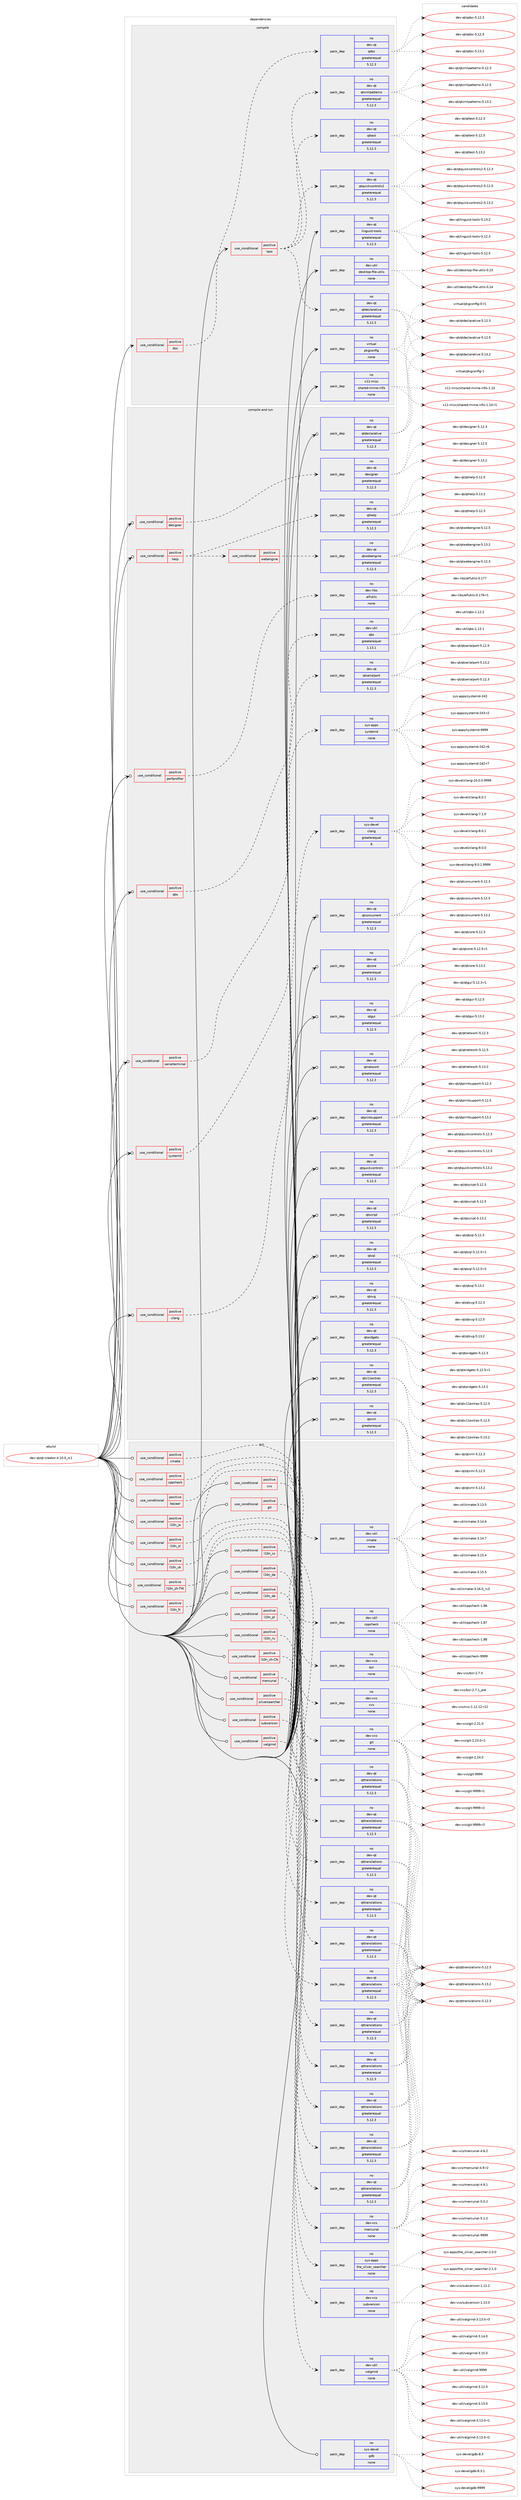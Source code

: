 digraph prolog {

# *************
# Graph options
# *************

newrank=true;
concentrate=true;
compound=true;
graph [rankdir=LR,fontname=Helvetica,fontsize=10,ranksep=1.5];#, ranksep=2.5, nodesep=0.2];
edge  [arrowhead=vee];
node  [fontname=Helvetica,fontsize=10];

# **********
# The ebuild
# **********

subgraph cluster_leftcol {
color=gray;
rank=same;
label=<<i>ebuild</i>>;
id [label="dev-qt/qt-creator-4.10.0_rc1", color=red, width=4, href="../dev-qt/qt-creator-4.10.0_rc1.svg"];
}

# ****************
# The dependencies
# ****************

subgraph cluster_midcol {
color=gray;
label=<<i>dependencies</i>>;
subgraph cluster_compile {
fillcolor="#eeeeee";
style=filled;
label=<<i>compile</i>>;
subgraph cond152038 {
dependency645711 [label=<<TABLE BORDER="0" CELLBORDER="1" CELLSPACING="0" CELLPADDING="4"><TR><TD ROWSPAN="3" CELLPADDING="10">use_conditional</TD></TR><TR><TD>positive</TD></TR><TR><TD>doc</TD></TR></TABLE>>, shape=none, color=red];
subgraph pack481784 {
dependency645712 [label=<<TABLE BORDER="0" CELLBORDER="1" CELLSPACING="0" CELLPADDING="4" WIDTH="220"><TR><TD ROWSPAN="6" CELLPADDING="30">pack_dep</TD></TR><TR><TD WIDTH="110">no</TD></TR><TR><TD>dev-qt</TD></TR><TR><TD>qdoc</TD></TR><TR><TD>greaterequal</TD></TR><TR><TD>5.12.3</TD></TR></TABLE>>, shape=none, color=blue];
}
dependency645711:e -> dependency645712:w [weight=20,style="dashed",arrowhead="vee"];
}
id:e -> dependency645711:w [weight=20,style="solid",arrowhead="vee"];
subgraph cond152039 {
dependency645713 [label=<<TABLE BORDER="0" CELLBORDER="1" CELLSPACING="0" CELLPADDING="4"><TR><TD ROWSPAN="3" CELLPADDING="10">use_conditional</TD></TR><TR><TD>positive</TD></TR><TR><TD>test</TD></TR></TABLE>>, shape=none, color=red];
subgraph pack481785 {
dependency645714 [label=<<TABLE BORDER="0" CELLBORDER="1" CELLSPACING="0" CELLPADDING="4" WIDTH="220"><TR><TD ROWSPAN="6" CELLPADDING="30">pack_dep</TD></TR><TR><TD WIDTH="110">no</TD></TR><TR><TD>dev-qt</TD></TR><TR><TD>qtdeclarative</TD></TR><TR><TD>greaterequal</TD></TR><TR><TD>5.12.3</TD></TR></TABLE>>, shape=none, color=blue];
}
dependency645713:e -> dependency645714:w [weight=20,style="dashed",arrowhead="vee"];
subgraph pack481786 {
dependency645715 [label=<<TABLE BORDER="0" CELLBORDER="1" CELLSPACING="0" CELLPADDING="4" WIDTH="220"><TR><TD ROWSPAN="6" CELLPADDING="30">pack_dep</TD></TR><TR><TD WIDTH="110">no</TD></TR><TR><TD>dev-qt</TD></TR><TR><TD>qtquickcontrols2</TD></TR><TR><TD>greaterequal</TD></TR><TR><TD>5.12.3</TD></TR></TABLE>>, shape=none, color=blue];
}
dependency645713:e -> dependency645715:w [weight=20,style="dashed",arrowhead="vee"];
subgraph pack481787 {
dependency645716 [label=<<TABLE BORDER="0" CELLBORDER="1" CELLSPACING="0" CELLPADDING="4" WIDTH="220"><TR><TD ROWSPAN="6" CELLPADDING="30">pack_dep</TD></TR><TR><TD WIDTH="110">no</TD></TR><TR><TD>dev-qt</TD></TR><TR><TD>qttest</TD></TR><TR><TD>greaterequal</TD></TR><TR><TD>5.12.3</TD></TR></TABLE>>, shape=none, color=blue];
}
dependency645713:e -> dependency645716:w [weight=20,style="dashed",arrowhead="vee"];
subgraph pack481788 {
dependency645717 [label=<<TABLE BORDER="0" CELLBORDER="1" CELLSPACING="0" CELLPADDING="4" WIDTH="220"><TR><TD ROWSPAN="6" CELLPADDING="30">pack_dep</TD></TR><TR><TD WIDTH="110">no</TD></TR><TR><TD>dev-qt</TD></TR><TR><TD>qtxmlpatterns</TD></TR><TR><TD>greaterequal</TD></TR><TR><TD>5.12.3</TD></TR></TABLE>>, shape=none, color=blue];
}
dependency645713:e -> dependency645717:w [weight=20,style="dashed",arrowhead="vee"];
}
id:e -> dependency645713:w [weight=20,style="solid",arrowhead="vee"];
subgraph pack481789 {
dependency645718 [label=<<TABLE BORDER="0" CELLBORDER="1" CELLSPACING="0" CELLPADDING="4" WIDTH="220"><TR><TD ROWSPAN="6" CELLPADDING="30">pack_dep</TD></TR><TR><TD WIDTH="110">no</TD></TR><TR><TD>dev-qt</TD></TR><TR><TD>linguist-tools</TD></TR><TR><TD>greaterequal</TD></TR><TR><TD>5.12.3</TD></TR></TABLE>>, shape=none, color=blue];
}
id:e -> dependency645718:w [weight=20,style="solid",arrowhead="vee"];
subgraph pack481790 {
dependency645719 [label=<<TABLE BORDER="0" CELLBORDER="1" CELLSPACING="0" CELLPADDING="4" WIDTH="220"><TR><TD ROWSPAN="6" CELLPADDING="30">pack_dep</TD></TR><TR><TD WIDTH="110">no</TD></TR><TR><TD>dev-util</TD></TR><TR><TD>desktop-file-utils</TD></TR><TR><TD>none</TD></TR><TR><TD></TD></TR></TABLE>>, shape=none, color=blue];
}
id:e -> dependency645719:w [weight=20,style="solid",arrowhead="vee"];
subgraph pack481791 {
dependency645720 [label=<<TABLE BORDER="0" CELLBORDER="1" CELLSPACING="0" CELLPADDING="4" WIDTH="220"><TR><TD ROWSPAN="6" CELLPADDING="30">pack_dep</TD></TR><TR><TD WIDTH="110">no</TD></TR><TR><TD>virtual</TD></TR><TR><TD>pkgconfig</TD></TR><TR><TD>none</TD></TR><TR><TD></TD></TR></TABLE>>, shape=none, color=blue];
}
id:e -> dependency645720:w [weight=20,style="solid",arrowhead="vee"];
subgraph pack481792 {
dependency645721 [label=<<TABLE BORDER="0" CELLBORDER="1" CELLSPACING="0" CELLPADDING="4" WIDTH="220"><TR><TD ROWSPAN="6" CELLPADDING="30">pack_dep</TD></TR><TR><TD WIDTH="110">no</TD></TR><TR><TD>x11-misc</TD></TR><TR><TD>shared-mime-info</TD></TR><TR><TD>none</TD></TR><TR><TD></TD></TR></TABLE>>, shape=none, color=blue];
}
id:e -> dependency645721:w [weight=20,style="solid",arrowhead="vee"];
}
subgraph cluster_compileandrun {
fillcolor="#eeeeee";
style=filled;
label=<<i>compile and run</i>>;
subgraph cond152040 {
dependency645722 [label=<<TABLE BORDER="0" CELLBORDER="1" CELLSPACING="0" CELLPADDING="4"><TR><TD ROWSPAN="3" CELLPADDING="10">use_conditional</TD></TR><TR><TD>positive</TD></TR><TR><TD>clang</TD></TR></TABLE>>, shape=none, color=red];
subgraph pack481793 {
dependency645723 [label=<<TABLE BORDER="0" CELLBORDER="1" CELLSPACING="0" CELLPADDING="4" WIDTH="220"><TR><TD ROWSPAN="6" CELLPADDING="30">pack_dep</TD></TR><TR><TD WIDTH="110">no</TD></TR><TR><TD>sys-devel</TD></TR><TR><TD>clang</TD></TR><TR><TD>greaterequal</TD></TR><TR><TD>8</TD></TR></TABLE>>, shape=none, color=blue];
}
dependency645722:e -> dependency645723:w [weight=20,style="dashed",arrowhead="vee"];
}
id:e -> dependency645722:w [weight=20,style="solid",arrowhead="odotvee"];
subgraph cond152041 {
dependency645724 [label=<<TABLE BORDER="0" CELLBORDER="1" CELLSPACING="0" CELLPADDING="4"><TR><TD ROWSPAN="3" CELLPADDING="10">use_conditional</TD></TR><TR><TD>positive</TD></TR><TR><TD>designer</TD></TR></TABLE>>, shape=none, color=red];
subgraph pack481794 {
dependency645725 [label=<<TABLE BORDER="0" CELLBORDER="1" CELLSPACING="0" CELLPADDING="4" WIDTH="220"><TR><TD ROWSPAN="6" CELLPADDING="30">pack_dep</TD></TR><TR><TD WIDTH="110">no</TD></TR><TR><TD>dev-qt</TD></TR><TR><TD>designer</TD></TR><TR><TD>greaterequal</TD></TR><TR><TD>5.12.3</TD></TR></TABLE>>, shape=none, color=blue];
}
dependency645724:e -> dependency645725:w [weight=20,style="dashed",arrowhead="vee"];
}
id:e -> dependency645724:w [weight=20,style="solid",arrowhead="odotvee"];
subgraph cond152042 {
dependency645726 [label=<<TABLE BORDER="0" CELLBORDER="1" CELLSPACING="0" CELLPADDING="4"><TR><TD ROWSPAN="3" CELLPADDING="10">use_conditional</TD></TR><TR><TD>positive</TD></TR><TR><TD>help</TD></TR></TABLE>>, shape=none, color=red];
subgraph pack481795 {
dependency645727 [label=<<TABLE BORDER="0" CELLBORDER="1" CELLSPACING="0" CELLPADDING="4" WIDTH="220"><TR><TD ROWSPAN="6" CELLPADDING="30">pack_dep</TD></TR><TR><TD WIDTH="110">no</TD></TR><TR><TD>dev-qt</TD></TR><TR><TD>qthelp</TD></TR><TR><TD>greaterequal</TD></TR><TR><TD>5.12.3</TD></TR></TABLE>>, shape=none, color=blue];
}
dependency645726:e -> dependency645727:w [weight=20,style="dashed",arrowhead="vee"];
subgraph cond152043 {
dependency645728 [label=<<TABLE BORDER="0" CELLBORDER="1" CELLSPACING="0" CELLPADDING="4"><TR><TD ROWSPAN="3" CELLPADDING="10">use_conditional</TD></TR><TR><TD>positive</TD></TR><TR><TD>webengine</TD></TR></TABLE>>, shape=none, color=red];
subgraph pack481796 {
dependency645729 [label=<<TABLE BORDER="0" CELLBORDER="1" CELLSPACING="0" CELLPADDING="4" WIDTH="220"><TR><TD ROWSPAN="6" CELLPADDING="30">pack_dep</TD></TR><TR><TD WIDTH="110">no</TD></TR><TR><TD>dev-qt</TD></TR><TR><TD>qtwebengine</TD></TR><TR><TD>greaterequal</TD></TR><TR><TD>5.12.3</TD></TR></TABLE>>, shape=none, color=blue];
}
dependency645728:e -> dependency645729:w [weight=20,style="dashed",arrowhead="vee"];
}
dependency645726:e -> dependency645728:w [weight=20,style="dashed",arrowhead="vee"];
}
id:e -> dependency645726:w [weight=20,style="solid",arrowhead="odotvee"];
subgraph cond152044 {
dependency645730 [label=<<TABLE BORDER="0" CELLBORDER="1" CELLSPACING="0" CELLPADDING="4"><TR><TD ROWSPAN="3" CELLPADDING="10">use_conditional</TD></TR><TR><TD>positive</TD></TR><TR><TD>perfprofiler</TD></TR></TABLE>>, shape=none, color=red];
subgraph pack481797 {
dependency645731 [label=<<TABLE BORDER="0" CELLBORDER="1" CELLSPACING="0" CELLPADDING="4" WIDTH="220"><TR><TD ROWSPAN="6" CELLPADDING="30">pack_dep</TD></TR><TR><TD WIDTH="110">no</TD></TR><TR><TD>dev-libs</TD></TR><TR><TD>elfutils</TD></TR><TR><TD>none</TD></TR><TR><TD></TD></TR></TABLE>>, shape=none, color=blue];
}
dependency645730:e -> dependency645731:w [weight=20,style="dashed",arrowhead="vee"];
}
id:e -> dependency645730:w [weight=20,style="solid",arrowhead="odotvee"];
subgraph cond152045 {
dependency645732 [label=<<TABLE BORDER="0" CELLBORDER="1" CELLSPACING="0" CELLPADDING="4"><TR><TD ROWSPAN="3" CELLPADDING="10">use_conditional</TD></TR><TR><TD>positive</TD></TR><TR><TD>qbs</TD></TR></TABLE>>, shape=none, color=red];
subgraph pack481798 {
dependency645733 [label=<<TABLE BORDER="0" CELLBORDER="1" CELLSPACING="0" CELLPADDING="4" WIDTH="220"><TR><TD ROWSPAN="6" CELLPADDING="30">pack_dep</TD></TR><TR><TD WIDTH="110">no</TD></TR><TR><TD>dev-util</TD></TR><TR><TD>qbs</TD></TR><TR><TD>greaterequal</TD></TR><TR><TD>1.13.1</TD></TR></TABLE>>, shape=none, color=blue];
}
dependency645732:e -> dependency645733:w [weight=20,style="dashed",arrowhead="vee"];
}
id:e -> dependency645732:w [weight=20,style="solid",arrowhead="odotvee"];
subgraph cond152046 {
dependency645734 [label=<<TABLE BORDER="0" CELLBORDER="1" CELLSPACING="0" CELLPADDING="4"><TR><TD ROWSPAN="3" CELLPADDING="10">use_conditional</TD></TR><TR><TD>positive</TD></TR><TR><TD>serialterminal</TD></TR></TABLE>>, shape=none, color=red];
subgraph pack481799 {
dependency645735 [label=<<TABLE BORDER="0" CELLBORDER="1" CELLSPACING="0" CELLPADDING="4" WIDTH="220"><TR><TD ROWSPAN="6" CELLPADDING="30">pack_dep</TD></TR><TR><TD WIDTH="110">no</TD></TR><TR><TD>dev-qt</TD></TR><TR><TD>qtserialport</TD></TR><TR><TD>greaterequal</TD></TR><TR><TD>5.12.3</TD></TR></TABLE>>, shape=none, color=blue];
}
dependency645734:e -> dependency645735:w [weight=20,style="dashed",arrowhead="vee"];
}
id:e -> dependency645734:w [weight=20,style="solid",arrowhead="odotvee"];
subgraph cond152047 {
dependency645736 [label=<<TABLE BORDER="0" CELLBORDER="1" CELLSPACING="0" CELLPADDING="4"><TR><TD ROWSPAN="3" CELLPADDING="10">use_conditional</TD></TR><TR><TD>positive</TD></TR><TR><TD>systemd</TD></TR></TABLE>>, shape=none, color=red];
subgraph pack481800 {
dependency645737 [label=<<TABLE BORDER="0" CELLBORDER="1" CELLSPACING="0" CELLPADDING="4" WIDTH="220"><TR><TD ROWSPAN="6" CELLPADDING="30">pack_dep</TD></TR><TR><TD WIDTH="110">no</TD></TR><TR><TD>sys-apps</TD></TR><TR><TD>systemd</TD></TR><TR><TD>none</TD></TR><TR><TD></TD></TR></TABLE>>, shape=none, color=blue];
}
dependency645736:e -> dependency645737:w [weight=20,style="dashed",arrowhead="vee"];
}
id:e -> dependency645736:w [weight=20,style="solid",arrowhead="odotvee"];
subgraph pack481801 {
dependency645738 [label=<<TABLE BORDER="0" CELLBORDER="1" CELLSPACING="0" CELLPADDING="4" WIDTH="220"><TR><TD ROWSPAN="6" CELLPADDING="30">pack_dep</TD></TR><TR><TD WIDTH="110">no</TD></TR><TR><TD>dev-qt</TD></TR><TR><TD>qtconcurrent</TD></TR><TR><TD>greaterequal</TD></TR><TR><TD>5.12.3</TD></TR></TABLE>>, shape=none, color=blue];
}
id:e -> dependency645738:w [weight=20,style="solid",arrowhead="odotvee"];
subgraph pack481802 {
dependency645739 [label=<<TABLE BORDER="0" CELLBORDER="1" CELLSPACING="0" CELLPADDING="4" WIDTH="220"><TR><TD ROWSPAN="6" CELLPADDING="30">pack_dep</TD></TR><TR><TD WIDTH="110">no</TD></TR><TR><TD>dev-qt</TD></TR><TR><TD>qtcore</TD></TR><TR><TD>greaterequal</TD></TR><TR><TD>5.12.3</TD></TR></TABLE>>, shape=none, color=blue];
}
id:e -> dependency645739:w [weight=20,style="solid",arrowhead="odotvee"];
subgraph pack481803 {
dependency645740 [label=<<TABLE BORDER="0" CELLBORDER="1" CELLSPACING="0" CELLPADDING="4" WIDTH="220"><TR><TD ROWSPAN="6" CELLPADDING="30">pack_dep</TD></TR><TR><TD WIDTH="110">no</TD></TR><TR><TD>dev-qt</TD></TR><TR><TD>qtdeclarative</TD></TR><TR><TD>greaterequal</TD></TR><TR><TD>5.12.3</TD></TR></TABLE>>, shape=none, color=blue];
}
id:e -> dependency645740:w [weight=20,style="solid",arrowhead="odotvee"];
subgraph pack481804 {
dependency645741 [label=<<TABLE BORDER="0" CELLBORDER="1" CELLSPACING="0" CELLPADDING="4" WIDTH="220"><TR><TD ROWSPAN="6" CELLPADDING="30">pack_dep</TD></TR><TR><TD WIDTH="110">no</TD></TR><TR><TD>dev-qt</TD></TR><TR><TD>qtgui</TD></TR><TR><TD>greaterequal</TD></TR><TR><TD>5.12.3</TD></TR></TABLE>>, shape=none, color=blue];
}
id:e -> dependency645741:w [weight=20,style="solid",arrowhead="odotvee"];
subgraph pack481805 {
dependency645742 [label=<<TABLE BORDER="0" CELLBORDER="1" CELLSPACING="0" CELLPADDING="4" WIDTH="220"><TR><TD ROWSPAN="6" CELLPADDING="30">pack_dep</TD></TR><TR><TD WIDTH="110">no</TD></TR><TR><TD>dev-qt</TD></TR><TR><TD>qtnetwork</TD></TR><TR><TD>greaterequal</TD></TR><TR><TD>5.12.3</TD></TR></TABLE>>, shape=none, color=blue];
}
id:e -> dependency645742:w [weight=20,style="solid",arrowhead="odotvee"];
subgraph pack481806 {
dependency645743 [label=<<TABLE BORDER="0" CELLBORDER="1" CELLSPACING="0" CELLPADDING="4" WIDTH="220"><TR><TD ROWSPAN="6" CELLPADDING="30">pack_dep</TD></TR><TR><TD WIDTH="110">no</TD></TR><TR><TD>dev-qt</TD></TR><TR><TD>qtprintsupport</TD></TR><TR><TD>greaterequal</TD></TR><TR><TD>5.12.3</TD></TR></TABLE>>, shape=none, color=blue];
}
id:e -> dependency645743:w [weight=20,style="solid",arrowhead="odotvee"];
subgraph pack481807 {
dependency645744 [label=<<TABLE BORDER="0" CELLBORDER="1" CELLSPACING="0" CELLPADDING="4" WIDTH="220"><TR><TD ROWSPAN="6" CELLPADDING="30">pack_dep</TD></TR><TR><TD WIDTH="110">no</TD></TR><TR><TD>dev-qt</TD></TR><TR><TD>qtquickcontrols</TD></TR><TR><TD>greaterequal</TD></TR><TR><TD>5.12.3</TD></TR></TABLE>>, shape=none, color=blue];
}
id:e -> dependency645744:w [weight=20,style="solid",arrowhead="odotvee"];
subgraph pack481808 {
dependency645745 [label=<<TABLE BORDER="0" CELLBORDER="1" CELLSPACING="0" CELLPADDING="4" WIDTH="220"><TR><TD ROWSPAN="6" CELLPADDING="30">pack_dep</TD></TR><TR><TD WIDTH="110">no</TD></TR><TR><TD>dev-qt</TD></TR><TR><TD>qtscript</TD></TR><TR><TD>greaterequal</TD></TR><TR><TD>5.12.3</TD></TR></TABLE>>, shape=none, color=blue];
}
id:e -> dependency645745:w [weight=20,style="solid",arrowhead="odotvee"];
subgraph pack481809 {
dependency645746 [label=<<TABLE BORDER="0" CELLBORDER="1" CELLSPACING="0" CELLPADDING="4" WIDTH="220"><TR><TD ROWSPAN="6" CELLPADDING="30">pack_dep</TD></TR><TR><TD WIDTH="110">no</TD></TR><TR><TD>dev-qt</TD></TR><TR><TD>qtsql</TD></TR><TR><TD>greaterequal</TD></TR><TR><TD>5.12.3</TD></TR></TABLE>>, shape=none, color=blue];
}
id:e -> dependency645746:w [weight=20,style="solid",arrowhead="odotvee"];
subgraph pack481810 {
dependency645747 [label=<<TABLE BORDER="0" CELLBORDER="1" CELLSPACING="0" CELLPADDING="4" WIDTH="220"><TR><TD ROWSPAN="6" CELLPADDING="30">pack_dep</TD></TR><TR><TD WIDTH="110">no</TD></TR><TR><TD>dev-qt</TD></TR><TR><TD>qtsvg</TD></TR><TR><TD>greaterequal</TD></TR><TR><TD>5.12.3</TD></TR></TABLE>>, shape=none, color=blue];
}
id:e -> dependency645747:w [weight=20,style="solid",arrowhead="odotvee"];
subgraph pack481811 {
dependency645748 [label=<<TABLE BORDER="0" CELLBORDER="1" CELLSPACING="0" CELLPADDING="4" WIDTH="220"><TR><TD ROWSPAN="6" CELLPADDING="30">pack_dep</TD></TR><TR><TD WIDTH="110">no</TD></TR><TR><TD>dev-qt</TD></TR><TR><TD>qtwidgets</TD></TR><TR><TD>greaterequal</TD></TR><TR><TD>5.12.3</TD></TR></TABLE>>, shape=none, color=blue];
}
id:e -> dependency645748:w [weight=20,style="solid",arrowhead="odotvee"];
subgraph pack481812 {
dependency645749 [label=<<TABLE BORDER="0" CELLBORDER="1" CELLSPACING="0" CELLPADDING="4" WIDTH="220"><TR><TD ROWSPAN="6" CELLPADDING="30">pack_dep</TD></TR><TR><TD WIDTH="110">no</TD></TR><TR><TD>dev-qt</TD></TR><TR><TD>qtx11extras</TD></TR><TR><TD>greaterequal</TD></TR><TR><TD>5.12.3</TD></TR></TABLE>>, shape=none, color=blue];
}
id:e -> dependency645749:w [weight=20,style="solid",arrowhead="odotvee"];
subgraph pack481813 {
dependency645750 [label=<<TABLE BORDER="0" CELLBORDER="1" CELLSPACING="0" CELLPADDING="4" WIDTH="220"><TR><TD ROWSPAN="6" CELLPADDING="30">pack_dep</TD></TR><TR><TD WIDTH="110">no</TD></TR><TR><TD>dev-qt</TD></TR><TR><TD>qtxml</TD></TR><TR><TD>greaterequal</TD></TR><TR><TD>5.12.3</TD></TR></TABLE>>, shape=none, color=blue];
}
id:e -> dependency645750:w [weight=20,style="solid",arrowhead="odotvee"];
}
subgraph cluster_run {
fillcolor="#eeeeee";
style=filled;
label=<<i>run</i>>;
subgraph cond152048 {
dependency645751 [label=<<TABLE BORDER="0" CELLBORDER="1" CELLSPACING="0" CELLPADDING="4"><TR><TD ROWSPAN="3" CELLPADDING="10">use_conditional</TD></TR><TR><TD>positive</TD></TR><TR><TD>bazaar</TD></TR></TABLE>>, shape=none, color=red];
subgraph pack481814 {
dependency645752 [label=<<TABLE BORDER="0" CELLBORDER="1" CELLSPACING="0" CELLPADDING="4" WIDTH="220"><TR><TD ROWSPAN="6" CELLPADDING="30">pack_dep</TD></TR><TR><TD WIDTH="110">no</TD></TR><TR><TD>dev-vcs</TD></TR><TR><TD>bzr</TD></TR><TR><TD>none</TD></TR><TR><TD></TD></TR></TABLE>>, shape=none, color=blue];
}
dependency645751:e -> dependency645752:w [weight=20,style="dashed",arrowhead="vee"];
}
id:e -> dependency645751:w [weight=20,style="solid",arrowhead="odot"];
subgraph cond152049 {
dependency645753 [label=<<TABLE BORDER="0" CELLBORDER="1" CELLSPACING="0" CELLPADDING="4"><TR><TD ROWSPAN="3" CELLPADDING="10">use_conditional</TD></TR><TR><TD>positive</TD></TR><TR><TD>cmake</TD></TR></TABLE>>, shape=none, color=red];
subgraph pack481815 {
dependency645754 [label=<<TABLE BORDER="0" CELLBORDER="1" CELLSPACING="0" CELLPADDING="4" WIDTH="220"><TR><TD ROWSPAN="6" CELLPADDING="30">pack_dep</TD></TR><TR><TD WIDTH="110">no</TD></TR><TR><TD>dev-util</TD></TR><TR><TD>cmake</TD></TR><TR><TD>none</TD></TR><TR><TD></TD></TR></TABLE>>, shape=none, color=blue];
}
dependency645753:e -> dependency645754:w [weight=20,style="dashed",arrowhead="vee"];
}
id:e -> dependency645753:w [weight=20,style="solid",arrowhead="odot"];
subgraph cond152050 {
dependency645755 [label=<<TABLE BORDER="0" CELLBORDER="1" CELLSPACING="0" CELLPADDING="4"><TR><TD ROWSPAN="3" CELLPADDING="10">use_conditional</TD></TR><TR><TD>positive</TD></TR><TR><TD>cppcheck</TD></TR></TABLE>>, shape=none, color=red];
subgraph pack481816 {
dependency645756 [label=<<TABLE BORDER="0" CELLBORDER="1" CELLSPACING="0" CELLPADDING="4" WIDTH="220"><TR><TD ROWSPAN="6" CELLPADDING="30">pack_dep</TD></TR><TR><TD WIDTH="110">no</TD></TR><TR><TD>dev-util</TD></TR><TR><TD>cppcheck</TD></TR><TR><TD>none</TD></TR><TR><TD></TD></TR></TABLE>>, shape=none, color=blue];
}
dependency645755:e -> dependency645756:w [weight=20,style="dashed",arrowhead="vee"];
}
id:e -> dependency645755:w [weight=20,style="solid",arrowhead="odot"];
subgraph cond152051 {
dependency645757 [label=<<TABLE BORDER="0" CELLBORDER="1" CELLSPACING="0" CELLPADDING="4"><TR><TD ROWSPAN="3" CELLPADDING="10">use_conditional</TD></TR><TR><TD>positive</TD></TR><TR><TD>cvs</TD></TR></TABLE>>, shape=none, color=red];
subgraph pack481817 {
dependency645758 [label=<<TABLE BORDER="0" CELLBORDER="1" CELLSPACING="0" CELLPADDING="4" WIDTH="220"><TR><TD ROWSPAN="6" CELLPADDING="30">pack_dep</TD></TR><TR><TD WIDTH="110">no</TD></TR><TR><TD>dev-vcs</TD></TR><TR><TD>cvs</TD></TR><TR><TD>none</TD></TR><TR><TD></TD></TR></TABLE>>, shape=none, color=blue];
}
dependency645757:e -> dependency645758:w [weight=20,style="dashed",arrowhead="vee"];
}
id:e -> dependency645757:w [weight=20,style="solid",arrowhead="odot"];
subgraph cond152052 {
dependency645759 [label=<<TABLE BORDER="0" CELLBORDER="1" CELLSPACING="0" CELLPADDING="4"><TR><TD ROWSPAN="3" CELLPADDING="10">use_conditional</TD></TR><TR><TD>positive</TD></TR><TR><TD>git</TD></TR></TABLE>>, shape=none, color=red];
subgraph pack481818 {
dependency645760 [label=<<TABLE BORDER="0" CELLBORDER="1" CELLSPACING="0" CELLPADDING="4" WIDTH="220"><TR><TD ROWSPAN="6" CELLPADDING="30">pack_dep</TD></TR><TR><TD WIDTH="110">no</TD></TR><TR><TD>dev-vcs</TD></TR><TR><TD>git</TD></TR><TR><TD>none</TD></TR><TR><TD></TD></TR></TABLE>>, shape=none, color=blue];
}
dependency645759:e -> dependency645760:w [weight=20,style="dashed",arrowhead="vee"];
}
id:e -> dependency645759:w [weight=20,style="solid",arrowhead="odot"];
subgraph cond152053 {
dependency645761 [label=<<TABLE BORDER="0" CELLBORDER="1" CELLSPACING="0" CELLPADDING="4"><TR><TD ROWSPAN="3" CELLPADDING="10">use_conditional</TD></TR><TR><TD>positive</TD></TR><TR><TD>l10n_cs</TD></TR></TABLE>>, shape=none, color=red];
subgraph pack481819 {
dependency645762 [label=<<TABLE BORDER="0" CELLBORDER="1" CELLSPACING="0" CELLPADDING="4" WIDTH="220"><TR><TD ROWSPAN="6" CELLPADDING="30">pack_dep</TD></TR><TR><TD WIDTH="110">no</TD></TR><TR><TD>dev-qt</TD></TR><TR><TD>qttranslations</TD></TR><TR><TD>greaterequal</TD></TR><TR><TD>5.12.3</TD></TR></TABLE>>, shape=none, color=blue];
}
dependency645761:e -> dependency645762:w [weight=20,style="dashed",arrowhead="vee"];
}
id:e -> dependency645761:w [weight=20,style="solid",arrowhead="odot"];
subgraph cond152054 {
dependency645763 [label=<<TABLE BORDER="0" CELLBORDER="1" CELLSPACING="0" CELLPADDING="4"><TR><TD ROWSPAN="3" CELLPADDING="10">use_conditional</TD></TR><TR><TD>positive</TD></TR><TR><TD>l10n_da</TD></TR></TABLE>>, shape=none, color=red];
subgraph pack481820 {
dependency645764 [label=<<TABLE BORDER="0" CELLBORDER="1" CELLSPACING="0" CELLPADDING="4" WIDTH="220"><TR><TD ROWSPAN="6" CELLPADDING="30">pack_dep</TD></TR><TR><TD WIDTH="110">no</TD></TR><TR><TD>dev-qt</TD></TR><TR><TD>qttranslations</TD></TR><TR><TD>greaterequal</TD></TR><TR><TD>5.12.3</TD></TR></TABLE>>, shape=none, color=blue];
}
dependency645763:e -> dependency645764:w [weight=20,style="dashed",arrowhead="vee"];
}
id:e -> dependency645763:w [weight=20,style="solid",arrowhead="odot"];
subgraph cond152055 {
dependency645765 [label=<<TABLE BORDER="0" CELLBORDER="1" CELLSPACING="0" CELLPADDING="4"><TR><TD ROWSPAN="3" CELLPADDING="10">use_conditional</TD></TR><TR><TD>positive</TD></TR><TR><TD>l10n_de</TD></TR></TABLE>>, shape=none, color=red];
subgraph pack481821 {
dependency645766 [label=<<TABLE BORDER="0" CELLBORDER="1" CELLSPACING="0" CELLPADDING="4" WIDTH="220"><TR><TD ROWSPAN="6" CELLPADDING="30">pack_dep</TD></TR><TR><TD WIDTH="110">no</TD></TR><TR><TD>dev-qt</TD></TR><TR><TD>qttranslations</TD></TR><TR><TD>greaterequal</TD></TR><TR><TD>5.12.3</TD></TR></TABLE>>, shape=none, color=blue];
}
dependency645765:e -> dependency645766:w [weight=20,style="dashed",arrowhead="vee"];
}
id:e -> dependency645765:w [weight=20,style="solid",arrowhead="odot"];
subgraph cond152056 {
dependency645767 [label=<<TABLE BORDER="0" CELLBORDER="1" CELLSPACING="0" CELLPADDING="4"><TR><TD ROWSPAN="3" CELLPADDING="10">use_conditional</TD></TR><TR><TD>positive</TD></TR><TR><TD>l10n_fr</TD></TR></TABLE>>, shape=none, color=red];
subgraph pack481822 {
dependency645768 [label=<<TABLE BORDER="0" CELLBORDER="1" CELLSPACING="0" CELLPADDING="4" WIDTH="220"><TR><TD ROWSPAN="6" CELLPADDING="30">pack_dep</TD></TR><TR><TD WIDTH="110">no</TD></TR><TR><TD>dev-qt</TD></TR><TR><TD>qttranslations</TD></TR><TR><TD>greaterequal</TD></TR><TR><TD>5.12.3</TD></TR></TABLE>>, shape=none, color=blue];
}
dependency645767:e -> dependency645768:w [weight=20,style="dashed",arrowhead="vee"];
}
id:e -> dependency645767:w [weight=20,style="solid",arrowhead="odot"];
subgraph cond152057 {
dependency645769 [label=<<TABLE BORDER="0" CELLBORDER="1" CELLSPACING="0" CELLPADDING="4"><TR><TD ROWSPAN="3" CELLPADDING="10">use_conditional</TD></TR><TR><TD>positive</TD></TR><TR><TD>l10n_ja</TD></TR></TABLE>>, shape=none, color=red];
subgraph pack481823 {
dependency645770 [label=<<TABLE BORDER="0" CELLBORDER="1" CELLSPACING="0" CELLPADDING="4" WIDTH="220"><TR><TD ROWSPAN="6" CELLPADDING="30">pack_dep</TD></TR><TR><TD WIDTH="110">no</TD></TR><TR><TD>dev-qt</TD></TR><TR><TD>qttranslations</TD></TR><TR><TD>greaterequal</TD></TR><TR><TD>5.12.3</TD></TR></TABLE>>, shape=none, color=blue];
}
dependency645769:e -> dependency645770:w [weight=20,style="dashed",arrowhead="vee"];
}
id:e -> dependency645769:w [weight=20,style="solid",arrowhead="odot"];
subgraph cond152058 {
dependency645771 [label=<<TABLE BORDER="0" CELLBORDER="1" CELLSPACING="0" CELLPADDING="4"><TR><TD ROWSPAN="3" CELLPADDING="10">use_conditional</TD></TR><TR><TD>positive</TD></TR><TR><TD>l10n_pl</TD></TR></TABLE>>, shape=none, color=red];
subgraph pack481824 {
dependency645772 [label=<<TABLE BORDER="0" CELLBORDER="1" CELLSPACING="0" CELLPADDING="4" WIDTH="220"><TR><TD ROWSPAN="6" CELLPADDING="30">pack_dep</TD></TR><TR><TD WIDTH="110">no</TD></TR><TR><TD>dev-qt</TD></TR><TR><TD>qttranslations</TD></TR><TR><TD>greaterequal</TD></TR><TR><TD>5.12.3</TD></TR></TABLE>>, shape=none, color=blue];
}
dependency645771:e -> dependency645772:w [weight=20,style="dashed",arrowhead="vee"];
}
id:e -> dependency645771:w [weight=20,style="solid",arrowhead="odot"];
subgraph cond152059 {
dependency645773 [label=<<TABLE BORDER="0" CELLBORDER="1" CELLSPACING="0" CELLPADDING="4"><TR><TD ROWSPAN="3" CELLPADDING="10">use_conditional</TD></TR><TR><TD>positive</TD></TR><TR><TD>l10n_ru</TD></TR></TABLE>>, shape=none, color=red];
subgraph pack481825 {
dependency645774 [label=<<TABLE BORDER="0" CELLBORDER="1" CELLSPACING="0" CELLPADDING="4" WIDTH="220"><TR><TD ROWSPAN="6" CELLPADDING="30">pack_dep</TD></TR><TR><TD WIDTH="110">no</TD></TR><TR><TD>dev-qt</TD></TR><TR><TD>qttranslations</TD></TR><TR><TD>greaterequal</TD></TR><TR><TD>5.12.3</TD></TR></TABLE>>, shape=none, color=blue];
}
dependency645773:e -> dependency645774:w [weight=20,style="dashed",arrowhead="vee"];
}
id:e -> dependency645773:w [weight=20,style="solid",arrowhead="odot"];
subgraph cond152060 {
dependency645775 [label=<<TABLE BORDER="0" CELLBORDER="1" CELLSPACING="0" CELLPADDING="4"><TR><TD ROWSPAN="3" CELLPADDING="10">use_conditional</TD></TR><TR><TD>positive</TD></TR><TR><TD>l10n_sl</TD></TR></TABLE>>, shape=none, color=red];
subgraph pack481826 {
dependency645776 [label=<<TABLE BORDER="0" CELLBORDER="1" CELLSPACING="0" CELLPADDING="4" WIDTH="220"><TR><TD ROWSPAN="6" CELLPADDING="30">pack_dep</TD></TR><TR><TD WIDTH="110">no</TD></TR><TR><TD>dev-qt</TD></TR><TR><TD>qttranslations</TD></TR><TR><TD>greaterequal</TD></TR><TR><TD>5.12.3</TD></TR></TABLE>>, shape=none, color=blue];
}
dependency645775:e -> dependency645776:w [weight=20,style="dashed",arrowhead="vee"];
}
id:e -> dependency645775:w [weight=20,style="solid",arrowhead="odot"];
subgraph cond152061 {
dependency645777 [label=<<TABLE BORDER="0" CELLBORDER="1" CELLSPACING="0" CELLPADDING="4"><TR><TD ROWSPAN="3" CELLPADDING="10">use_conditional</TD></TR><TR><TD>positive</TD></TR><TR><TD>l10n_uk</TD></TR></TABLE>>, shape=none, color=red];
subgraph pack481827 {
dependency645778 [label=<<TABLE BORDER="0" CELLBORDER="1" CELLSPACING="0" CELLPADDING="4" WIDTH="220"><TR><TD ROWSPAN="6" CELLPADDING="30">pack_dep</TD></TR><TR><TD WIDTH="110">no</TD></TR><TR><TD>dev-qt</TD></TR><TR><TD>qttranslations</TD></TR><TR><TD>greaterequal</TD></TR><TR><TD>5.12.3</TD></TR></TABLE>>, shape=none, color=blue];
}
dependency645777:e -> dependency645778:w [weight=20,style="dashed",arrowhead="vee"];
}
id:e -> dependency645777:w [weight=20,style="solid",arrowhead="odot"];
subgraph cond152062 {
dependency645779 [label=<<TABLE BORDER="0" CELLBORDER="1" CELLSPACING="0" CELLPADDING="4"><TR><TD ROWSPAN="3" CELLPADDING="10">use_conditional</TD></TR><TR><TD>positive</TD></TR><TR><TD>l10n_zh-CN</TD></TR></TABLE>>, shape=none, color=red];
subgraph pack481828 {
dependency645780 [label=<<TABLE BORDER="0" CELLBORDER="1" CELLSPACING="0" CELLPADDING="4" WIDTH="220"><TR><TD ROWSPAN="6" CELLPADDING="30">pack_dep</TD></TR><TR><TD WIDTH="110">no</TD></TR><TR><TD>dev-qt</TD></TR><TR><TD>qttranslations</TD></TR><TR><TD>greaterequal</TD></TR><TR><TD>5.12.3</TD></TR></TABLE>>, shape=none, color=blue];
}
dependency645779:e -> dependency645780:w [weight=20,style="dashed",arrowhead="vee"];
}
id:e -> dependency645779:w [weight=20,style="solid",arrowhead="odot"];
subgraph cond152063 {
dependency645781 [label=<<TABLE BORDER="0" CELLBORDER="1" CELLSPACING="0" CELLPADDING="4"><TR><TD ROWSPAN="3" CELLPADDING="10">use_conditional</TD></TR><TR><TD>positive</TD></TR><TR><TD>l10n_zh-TW</TD></TR></TABLE>>, shape=none, color=red];
subgraph pack481829 {
dependency645782 [label=<<TABLE BORDER="0" CELLBORDER="1" CELLSPACING="0" CELLPADDING="4" WIDTH="220"><TR><TD ROWSPAN="6" CELLPADDING="30">pack_dep</TD></TR><TR><TD WIDTH="110">no</TD></TR><TR><TD>dev-qt</TD></TR><TR><TD>qttranslations</TD></TR><TR><TD>greaterequal</TD></TR><TR><TD>5.12.3</TD></TR></TABLE>>, shape=none, color=blue];
}
dependency645781:e -> dependency645782:w [weight=20,style="dashed",arrowhead="vee"];
}
id:e -> dependency645781:w [weight=20,style="solid",arrowhead="odot"];
subgraph cond152064 {
dependency645783 [label=<<TABLE BORDER="0" CELLBORDER="1" CELLSPACING="0" CELLPADDING="4"><TR><TD ROWSPAN="3" CELLPADDING="10">use_conditional</TD></TR><TR><TD>positive</TD></TR><TR><TD>mercurial</TD></TR></TABLE>>, shape=none, color=red];
subgraph pack481830 {
dependency645784 [label=<<TABLE BORDER="0" CELLBORDER="1" CELLSPACING="0" CELLPADDING="4" WIDTH="220"><TR><TD ROWSPAN="6" CELLPADDING="30">pack_dep</TD></TR><TR><TD WIDTH="110">no</TD></TR><TR><TD>dev-vcs</TD></TR><TR><TD>mercurial</TD></TR><TR><TD>none</TD></TR><TR><TD></TD></TR></TABLE>>, shape=none, color=blue];
}
dependency645783:e -> dependency645784:w [weight=20,style="dashed",arrowhead="vee"];
}
id:e -> dependency645783:w [weight=20,style="solid",arrowhead="odot"];
subgraph cond152065 {
dependency645785 [label=<<TABLE BORDER="0" CELLBORDER="1" CELLSPACING="0" CELLPADDING="4"><TR><TD ROWSPAN="3" CELLPADDING="10">use_conditional</TD></TR><TR><TD>positive</TD></TR><TR><TD>silversearcher</TD></TR></TABLE>>, shape=none, color=red];
subgraph pack481831 {
dependency645786 [label=<<TABLE BORDER="0" CELLBORDER="1" CELLSPACING="0" CELLPADDING="4" WIDTH="220"><TR><TD ROWSPAN="6" CELLPADDING="30">pack_dep</TD></TR><TR><TD WIDTH="110">no</TD></TR><TR><TD>sys-apps</TD></TR><TR><TD>the_silver_searcher</TD></TR><TR><TD>none</TD></TR><TR><TD></TD></TR></TABLE>>, shape=none, color=blue];
}
dependency645785:e -> dependency645786:w [weight=20,style="dashed",arrowhead="vee"];
}
id:e -> dependency645785:w [weight=20,style="solid",arrowhead="odot"];
subgraph cond152066 {
dependency645787 [label=<<TABLE BORDER="0" CELLBORDER="1" CELLSPACING="0" CELLPADDING="4"><TR><TD ROWSPAN="3" CELLPADDING="10">use_conditional</TD></TR><TR><TD>positive</TD></TR><TR><TD>subversion</TD></TR></TABLE>>, shape=none, color=red];
subgraph pack481832 {
dependency645788 [label=<<TABLE BORDER="0" CELLBORDER="1" CELLSPACING="0" CELLPADDING="4" WIDTH="220"><TR><TD ROWSPAN="6" CELLPADDING="30">pack_dep</TD></TR><TR><TD WIDTH="110">no</TD></TR><TR><TD>dev-vcs</TD></TR><TR><TD>subversion</TD></TR><TR><TD>none</TD></TR><TR><TD></TD></TR></TABLE>>, shape=none, color=blue];
}
dependency645787:e -> dependency645788:w [weight=20,style="dashed",arrowhead="vee"];
}
id:e -> dependency645787:w [weight=20,style="solid",arrowhead="odot"];
subgraph cond152067 {
dependency645789 [label=<<TABLE BORDER="0" CELLBORDER="1" CELLSPACING="0" CELLPADDING="4"><TR><TD ROWSPAN="3" CELLPADDING="10">use_conditional</TD></TR><TR><TD>positive</TD></TR><TR><TD>valgrind</TD></TR></TABLE>>, shape=none, color=red];
subgraph pack481833 {
dependency645790 [label=<<TABLE BORDER="0" CELLBORDER="1" CELLSPACING="0" CELLPADDING="4" WIDTH="220"><TR><TD ROWSPAN="6" CELLPADDING="30">pack_dep</TD></TR><TR><TD WIDTH="110">no</TD></TR><TR><TD>dev-util</TD></TR><TR><TD>valgrind</TD></TR><TR><TD>none</TD></TR><TR><TD></TD></TR></TABLE>>, shape=none, color=blue];
}
dependency645789:e -> dependency645790:w [weight=20,style="dashed",arrowhead="vee"];
}
id:e -> dependency645789:w [weight=20,style="solid",arrowhead="odot"];
subgraph pack481834 {
dependency645791 [label=<<TABLE BORDER="0" CELLBORDER="1" CELLSPACING="0" CELLPADDING="4" WIDTH="220"><TR><TD ROWSPAN="6" CELLPADDING="30">pack_dep</TD></TR><TR><TD WIDTH="110">no</TD></TR><TR><TD>sys-devel</TD></TR><TR><TD>gdb</TD></TR><TR><TD>none</TD></TR><TR><TD></TD></TR></TABLE>>, shape=none, color=blue];
}
id:e -> dependency645791:w [weight=20,style="solid",arrowhead="odot"];
}
}

# **************
# The candidates
# **************

subgraph cluster_choices {
rank=same;
color=gray;
label=<<i>candidates</i>>;

subgraph choice481784 {
color=black;
nodesep=1;
choice10010111845113116471131001119945534649504651 [label="dev-qt/qdoc-5.12.3", color=red, width=4,href="../dev-qt/qdoc-5.12.3.svg"];
choice10010111845113116471131001119945534649504653 [label="dev-qt/qdoc-5.12.5", color=red, width=4,href="../dev-qt/qdoc-5.12.5.svg"];
choice10010111845113116471131001119945534649514650 [label="dev-qt/qdoc-5.13.2", color=red, width=4,href="../dev-qt/qdoc-5.13.2.svg"];
dependency645712:e -> choice10010111845113116471131001119945534649504651:w [style=dotted,weight="100"];
dependency645712:e -> choice10010111845113116471131001119945534649504653:w [style=dotted,weight="100"];
dependency645712:e -> choice10010111845113116471131001119945534649514650:w [style=dotted,weight="100"];
}
subgraph choice481785 {
color=black;
nodesep=1;
choice100101118451131164711311610010199108971149711610511810145534649504651 [label="dev-qt/qtdeclarative-5.12.3", color=red, width=4,href="../dev-qt/qtdeclarative-5.12.3.svg"];
choice100101118451131164711311610010199108971149711610511810145534649504653 [label="dev-qt/qtdeclarative-5.12.5", color=red, width=4,href="../dev-qt/qtdeclarative-5.12.5.svg"];
choice100101118451131164711311610010199108971149711610511810145534649514650 [label="dev-qt/qtdeclarative-5.13.2", color=red, width=4,href="../dev-qt/qtdeclarative-5.13.2.svg"];
dependency645714:e -> choice100101118451131164711311610010199108971149711610511810145534649504651:w [style=dotted,weight="100"];
dependency645714:e -> choice100101118451131164711311610010199108971149711610511810145534649504653:w [style=dotted,weight="100"];
dependency645714:e -> choice100101118451131164711311610010199108971149711610511810145534649514650:w [style=dotted,weight="100"];
}
subgraph choice481786 {
color=black;
nodesep=1;
choice100101118451131164711311611311710599107991111101161141111081155045534649504651 [label="dev-qt/qtquickcontrols2-5.12.3", color=red, width=4,href="../dev-qt/qtquickcontrols2-5.12.3.svg"];
choice100101118451131164711311611311710599107991111101161141111081155045534649504653 [label="dev-qt/qtquickcontrols2-5.12.5", color=red, width=4,href="../dev-qt/qtquickcontrols2-5.12.5.svg"];
choice100101118451131164711311611311710599107991111101161141111081155045534649514650 [label="dev-qt/qtquickcontrols2-5.13.2", color=red, width=4,href="../dev-qt/qtquickcontrols2-5.13.2.svg"];
dependency645715:e -> choice100101118451131164711311611311710599107991111101161141111081155045534649504651:w [style=dotted,weight="100"];
dependency645715:e -> choice100101118451131164711311611311710599107991111101161141111081155045534649504653:w [style=dotted,weight="100"];
dependency645715:e -> choice100101118451131164711311611311710599107991111101161141111081155045534649514650:w [style=dotted,weight="100"];
}
subgraph choice481787 {
color=black;
nodesep=1;
choice100101118451131164711311611610111511645534649504651 [label="dev-qt/qttest-5.12.3", color=red, width=4,href="../dev-qt/qttest-5.12.3.svg"];
choice100101118451131164711311611610111511645534649504653 [label="dev-qt/qttest-5.12.5", color=red, width=4,href="../dev-qt/qttest-5.12.5.svg"];
choice100101118451131164711311611610111511645534649514650 [label="dev-qt/qttest-5.13.2", color=red, width=4,href="../dev-qt/qttest-5.13.2.svg"];
dependency645716:e -> choice100101118451131164711311611610111511645534649504651:w [style=dotted,weight="100"];
dependency645716:e -> choice100101118451131164711311611610111511645534649504653:w [style=dotted,weight="100"];
dependency645716:e -> choice100101118451131164711311611610111511645534649514650:w [style=dotted,weight="100"];
}
subgraph choice481788 {
color=black;
nodesep=1;
choice10010111845113116471131161201091081129711611610111411011545534649504651 [label="dev-qt/qtxmlpatterns-5.12.3", color=red, width=4,href="../dev-qt/qtxmlpatterns-5.12.3.svg"];
choice10010111845113116471131161201091081129711611610111411011545534649504653 [label="dev-qt/qtxmlpatterns-5.12.5", color=red, width=4,href="../dev-qt/qtxmlpatterns-5.12.5.svg"];
choice10010111845113116471131161201091081129711611610111411011545534649514650 [label="dev-qt/qtxmlpatterns-5.13.2", color=red, width=4,href="../dev-qt/qtxmlpatterns-5.13.2.svg"];
dependency645717:e -> choice10010111845113116471131161201091081129711611610111411011545534649504651:w [style=dotted,weight="100"];
dependency645717:e -> choice10010111845113116471131161201091081129711611610111411011545534649504653:w [style=dotted,weight="100"];
dependency645717:e -> choice10010111845113116471131161201091081129711611610111411011545534649514650:w [style=dotted,weight="100"];
}
subgraph choice481789 {
color=black;
nodesep=1;
choice10010111845113116471081051101031171051151164511611111110811545534649504651 [label="dev-qt/linguist-tools-5.12.3", color=red, width=4,href="../dev-qt/linguist-tools-5.12.3.svg"];
choice10010111845113116471081051101031171051151164511611111110811545534649504653 [label="dev-qt/linguist-tools-5.12.5", color=red, width=4,href="../dev-qt/linguist-tools-5.12.5.svg"];
choice10010111845113116471081051101031171051151164511611111110811545534649514650 [label="dev-qt/linguist-tools-5.13.2", color=red, width=4,href="../dev-qt/linguist-tools-5.13.2.svg"];
dependency645718:e -> choice10010111845113116471081051101031171051151164511611111110811545534649504651:w [style=dotted,weight="100"];
dependency645718:e -> choice10010111845113116471081051101031171051151164511611111110811545534649504653:w [style=dotted,weight="100"];
dependency645718:e -> choice10010111845113116471081051101031171051151164511611111110811545534649514650:w [style=dotted,weight="100"];
}
subgraph choice481790 {
color=black;
nodesep=1;
choice100101118451171161051084710010111510711611111245102105108101451171161051081154548465051 [label="dev-util/desktop-file-utils-0.23", color=red, width=4,href="../dev-util/desktop-file-utils-0.23.svg"];
choice100101118451171161051084710010111510711611111245102105108101451171161051081154548465052 [label="dev-util/desktop-file-utils-0.24", color=red, width=4,href="../dev-util/desktop-file-utils-0.24.svg"];
dependency645719:e -> choice100101118451171161051084710010111510711611111245102105108101451171161051081154548465051:w [style=dotted,weight="100"];
dependency645719:e -> choice100101118451171161051084710010111510711611111245102105108101451171161051081154548465052:w [style=dotted,weight="100"];
}
subgraph choice481791 {
color=black;
nodesep=1;
choice11810511411611797108471121071039911111010210510345484511449 [label="virtual/pkgconfig-0-r1", color=red, width=4,href="../virtual/pkgconfig-0-r1.svg"];
choice1181051141161179710847112107103991111101021051034549 [label="virtual/pkgconfig-1", color=red, width=4,href="../virtual/pkgconfig-1.svg"];
dependency645720:e -> choice11810511411611797108471121071039911111010210510345484511449:w [style=dotted,weight="100"];
dependency645720:e -> choice1181051141161179710847112107103991111101021051034549:w [style=dotted,weight="100"];
}
subgraph choice481792 {
color=black;
nodesep=1;
choice12049494510910511599471151049711410110045109105109101451051101021114549464948 [label="x11-misc/shared-mime-info-1.10", color=red, width=4,href="../x11-misc/shared-mime-info-1.10.svg"];
choice120494945109105115994711510497114101100451091051091014510511010211145494649484511449 [label="x11-misc/shared-mime-info-1.10-r1", color=red, width=4,href="../x11-misc/shared-mime-info-1.10-r1.svg"];
dependency645721:e -> choice12049494510910511599471151049711410110045109105109101451051101021114549464948:w [style=dotted,weight="100"];
dependency645721:e -> choice120494945109105115994711510497114101100451091051091014510511010211145494649484511449:w [style=dotted,weight="100"];
}
subgraph choice481793 {
color=black;
nodesep=1;
choice11512111545100101118101108479910897110103454948464846484657575757 [label="sys-devel/clang-10.0.0.9999", color=red, width=4,href="../sys-devel/clang-10.0.0.9999.svg"];
choice11512111545100101118101108479910897110103455446484649 [label="sys-devel/clang-6.0.1", color=red, width=4,href="../sys-devel/clang-6.0.1.svg"];
choice11512111545100101118101108479910897110103455546494648 [label="sys-devel/clang-7.1.0", color=red, width=4,href="../sys-devel/clang-7.1.0.svg"];
choice11512111545100101118101108479910897110103455646484649 [label="sys-devel/clang-8.0.1", color=red, width=4,href="../sys-devel/clang-8.0.1.svg"];
choice11512111545100101118101108479910897110103455746484648 [label="sys-devel/clang-9.0.0", color=red, width=4,href="../sys-devel/clang-9.0.0.svg"];
choice115121115451001011181011084799108971101034557464846494657575757 [label="sys-devel/clang-9.0.1.9999", color=red, width=4,href="../sys-devel/clang-9.0.1.9999.svg"];
dependency645723:e -> choice11512111545100101118101108479910897110103454948464846484657575757:w [style=dotted,weight="100"];
dependency645723:e -> choice11512111545100101118101108479910897110103455446484649:w [style=dotted,weight="100"];
dependency645723:e -> choice11512111545100101118101108479910897110103455546494648:w [style=dotted,weight="100"];
dependency645723:e -> choice11512111545100101118101108479910897110103455646484649:w [style=dotted,weight="100"];
dependency645723:e -> choice11512111545100101118101108479910897110103455746484648:w [style=dotted,weight="100"];
dependency645723:e -> choice115121115451001011181011084799108971101034557464846494657575757:w [style=dotted,weight="100"];
}
subgraph choice481794 {
color=black;
nodesep=1;
choice100101118451131164710010111510510311010111445534649504651 [label="dev-qt/designer-5.12.3", color=red, width=4,href="../dev-qt/designer-5.12.3.svg"];
choice100101118451131164710010111510510311010111445534649504653 [label="dev-qt/designer-5.12.5", color=red, width=4,href="../dev-qt/designer-5.12.5.svg"];
choice100101118451131164710010111510510311010111445534649514650 [label="dev-qt/designer-5.13.2", color=red, width=4,href="../dev-qt/designer-5.13.2.svg"];
dependency645725:e -> choice100101118451131164710010111510510311010111445534649504651:w [style=dotted,weight="100"];
dependency645725:e -> choice100101118451131164710010111510510311010111445534649504653:w [style=dotted,weight="100"];
dependency645725:e -> choice100101118451131164710010111510510311010111445534649514650:w [style=dotted,weight="100"];
}
subgraph choice481795 {
color=black;
nodesep=1;
choice100101118451131164711311610410110811245534649504651 [label="dev-qt/qthelp-5.12.3", color=red, width=4,href="../dev-qt/qthelp-5.12.3.svg"];
choice100101118451131164711311610410110811245534649504653 [label="dev-qt/qthelp-5.12.5", color=red, width=4,href="../dev-qt/qthelp-5.12.5.svg"];
choice100101118451131164711311610410110811245534649514650 [label="dev-qt/qthelp-5.13.2", color=red, width=4,href="../dev-qt/qthelp-5.13.2.svg"];
dependency645727:e -> choice100101118451131164711311610410110811245534649504651:w [style=dotted,weight="100"];
dependency645727:e -> choice100101118451131164711311610410110811245534649504653:w [style=dotted,weight="100"];
dependency645727:e -> choice100101118451131164711311610410110811245534649514650:w [style=dotted,weight="100"];
}
subgraph choice481796 {
color=black;
nodesep=1;
choice10010111845113116471131161191019810111010310511010145534649504651 [label="dev-qt/qtwebengine-5.12.3", color=red, width=4,href="../dev-qt/qtwebengine-5.12.3.svg"];
choice10010111845113116471131161191019810111010310511010145534649504653 [label="dev-qt/qtwebengine-5.12.5", color=red, width=4,href="../dev-qt/qtwebengine-5.12.5.svg"];
choice10010111845113116471131161191019810111010310511010145534649514650 [label="dev-qt/qtwebengine-5.13.2", color=red, width=4,href="../dev-qt/qtwebengine-5.13.2.svg"];
dependency645729:e -> choice10010111845113116471131161191019810111010310511010145534649504651:w [style=dotted,weight="100"];
dependency645729:e -> choice10010111845113116471131161191019810111010310511010145534649504653:w [style=dotted,weight="100"];
dependency645729:e -> choice10010111845113116471131161191019810111010310511010145534649514650:w [style=dotted,weight="100"];
}
subgraph choice481797 {
color=black;
nodesep=1;
choice1001011184510810598115471011081021171161051081154548464955544511449 [label="dev-libs/elfutils-0.176-r1", color=red, width=4,href="../dev-libs/elfutils-0.176-r1.svg"];
choice100101118451081059811547101108102117116105108115454846495555 [label="dev-libs/elfutils-0.177", color=red, width=4,href="../dev-libs/elfutils-0.177.svg"];
dependency645731:e -> choice1001011184510810598115471011081021171161051081154548464955544511449:w [style=dotted,weight="100"];
dependency645731:e -> choice100101118451081059811547101108102117116105108115454846495555:w [style=dotted,weight="100"];
}
subgraph choice481798 {
color=black;
nodesep=1;
choice10010111845117116105108471139811545494649504650 [label="dev-util/qbs-1.12.2", color=red, width=4,href="../dev-util/qbs-1.12.2.svg"];
choice10010111845117116105108471139811545494649514649 [label="dev-util/qbs-1.13.1", color=red, width=4,href="../dev-util/qbs-1.13.1.svg"];
dependency645733:e -> choice10010111845117116105108471139811545494649504650:w [style=dotted,weight="100"];
dependency645733:e -> choice10010111845117116105108471139811545494649514649:w [style=dotted,weight="100"];
}
subgraph choice481799 {
color=black;
nodesep=1;
choice10010111845113116471131161151011141059710811211111411645534649504651 [label="dev-qt/qtserialport-5.12.3", color=red, width=4,href="../dev-qt/qtserialport-5.12.3.svg"];
choice10010111845113116471131161151011141059710811211111411645534649504653 [label="dev-qt/qtserialport-5.12.5", color=red, width=4,href="../dev-qt/qtserialport-5.12.5.svg"];
choice10010111845113116471131161151011141059710811211111411645534649514650 [label="dev-qt/qtserialport-5.13.2", color=red, width=4,href="../dev-qt/qtserialport-5.13.2.svg"];
dependency645735:e -> choice10010111845113116471131161151011141059710811211111411645534649504651:w [style=dotted,weight="100"];
dependency645735:e -> choice10010111845113116471131161151011141059710811211111411645534649504653:w [style=dotted,weight="100"];
dependency645735:e -> choice10010111845113116471131161151011141059710811211111411645534649514650:w [style=dotted,weight="100"];
}
subgraph choice481800 {
color=black;
nodesep=1;
choice115121115459711211211547115121115116101109100455052504511454 [label="sys-apps/systemd-242-r6", color=red, width=4,href="../sys-apps/systemd-242-r6.svg"];
choice115121115459711211211547115121115116101109100455052504511455 [label="sys-apps/systemd-242-r7", color=red, width=4,href="../sys-apps/systemd-242-r7.svg"];
choice11512111545971121121154711512111511610110910045505251 [label="sys-apps/systemd-243", color=red, width=4,href="../sys-apps/systemd-243.svg"];
choice115121115459711211211547115121115116101109100455052514511450 [label="sys-apps/systemd-243-r2", color=red, width=4,href="../sys-apps/systemd-243-r2.svg"];
choice1151211154597112112115471151211151161011091004557575757 [label="sys-apps/systemd-9999", color=red, width=4,href="../sys-apps/systemd-9999.svg"];
dependency645737:e -> choice115121115459711211211547115121115116101109100455052504511454:w [style=dotted,weight="100"];
dependency645737:e -> choice115121115459711211211547115121115116101109100455052504511455:w [style=dotted,weight="100"];
dependency645737:e -> choice11512111545971121121154711512111511610110910045505251:w [style=dotted,weight="100"];
dependency645737:e -> choice115121115459711211211547115121115116101109100455052514511450:w [style=dotted,weight="100"];
dependency645737:e -> choice1151211154597112112115471151211151161011091004557575757:w [style=dotted,weight="100"];
}
subgraph choice481801 {
color=black;
nodesep=1;
choice1001011184511311647113116991111109911711411410111011645534649504651 [label="dev-qt/qtconcurrent-5.12.3", color=red, width=4,href="../dev-qt/qtconcurrent-5.12.3.svg"];
choice1001011184511311647113116991111109911711411410111011645534649504653 [label="dev-qt/qtconcurrent-5.12.5", color=red, width=4,href="../dev-qt/qtconcurrent-5.12.5.svg"];
choice1001011184511311647113116991111109911711411410111011645534649514650 [label="dev-qt/qtconcurrent-5.13.2", color=red, width=4,href="../dev-qt/qtconcurrent-5.13.2.svg"];
dependency645738:e -> choice1001011184511311647113116991111109911711411410111011645534649504651:w [style=dotted,weight="100"];
dependency645738:e -> choice1001011184511311647113116991111109911711411410111011645534649504653:w [style=dotted,weight="100"];
dependency645738:e -> choice1001011184511311647113116991111109911711411410111011645534649514650:w [style=dotted,weight="100"];
}
subgraph choice481802 {
color=black;
nodesep=1;
choice10010111845113116471131169911111410145534649504651 [label="dev-qt/qtcore-5.12.3", color=red, width=4,href="../dev-qt/qtcore-5.12.3.svg"];
choice100101118451131164711311699111114101455346495046534511449 [label="dev-qt/qtcore-5.12.5-r1", color=red, width=4,href="../dev-qt/qtcore-5.12.5-r1.svg"];
choice10010111845113116471131169911111410145534649514650 [label="dev-qt/qtcore-5.13.2", color=red, width=4,href="../dev-qt/qtcore-5.13.2.svg"];
dependency645739:e -> choice10010111845113116471131169911111410145534649504651:w [style=dotted,weight="100"];
dependency645739:e -> choice100101118451131164711311699111114101455346495046534511449:w [style=dotted,weight="100"];
dependency645739:e -> choice10010111845113116471131169911111410145534649514650:w [style=dotted,weight="100"];
}
subgraph choice481803 {
color=black;
nodesep=1;
choice100101118451131164711311610010199108971149711610511810145534649504651 [label="dev-qt/qtdeclarative-5.12.3", color=red, width=4,href="../dev-qt/qtdeclarative-5.12.3.svg"];
choice100101118451131164711311610010199108971149711610511810145534649504653 [label="dev-qt/qtdeclarative-5.12.5", color=red, width=4,href="../dev-qt/qtdeclarative-5.12.5.svg"];
choice100101118451131164711311610010199108971149711610511810145534649514650 [label="dev-qt/qtdeclarative-5.13.2", color=red, width=4,href="../dev-qt/qtdeclarative-5.13.2.svg"];
dependency645740:e -> choice100101118451131164711311610010199108971149711610511810145534649504651:w [style=dotted,weight="100"];
dependency645740:e -> choice100101118451131164711311610010199108971149711610511810145534649504653:w [style=dotted,weight="100"];
dependency645740:e -> choice100101118451131164711311610010199108971149711610511810145534649514650:w [style=dotted,weight="100"];
}
subgraph choice481804 {
color=black;
nodesep=1;
choice1001011184511311647113116103117105455346495046514511449 [label="dev-qt/qtgui-5.12.3-r1", color=red, width=4,href="../dev-qt/qtgui-5.12.3-r1.svg"];
choice100101118451131164711311610311710545534649504653 [label="dev-qt/qtgui-5.12.5", color=red, width=4,href="../dev-qt/qtgui-5.12.5.svg"];
choice100101118451131164711311610311710545534649514650 [label="dev-qt/qtgui-5.13.2", color=red, width=4,href="../dev-qt/qtgui-5.13.2.svg"];
dependency645741:e -> choice1001011184511311647113116103117105455346495046514511449:w [style=dotted,weight="100"];
dependency645741:e -> choice100101118451131164711311610311710545534649504653:w [style=dotted,weight="100"];
dependency645741:e -> choice100101118451131164711311610311710545534649514650:w [style=dotted,weight="100"];
}
subgraph choice481805 {
color=black;
nodesep=1;
choice100101118451131164711311611010111611911111410745534649504651 [label="dev-qt/qtnetwork-5.12.3", color=red, width=4,href="../dev-qt/qtnetwork-5.12.3.svg"];
choice100101118451131164711311611010111611911111410745534649504653 [label="dev-qt/qtnetwork-5.12.5", color=red, width=4,href="../dev-qt/qtnetwork-5.12.5.svg"];
choice100101118451131164711311611010111611911111410745534649514650 [label="dev-qt/qtnetwork-5.13.2", color=red, width=4,href="../dev-qt/qtnetwork-5.13.2.svg"];
dependency645742:e -> choice100101118451131164711311611010111611911111410745534649504651:w [style=dotted,weight="100"];
dependency645742:e -> choice100101118451131164711311611010111611911111410745534649504653:w [style=dotted,weight="100"];
dependency645742:e -> choice100101118451131164711311611010111611911111410745534649514650:w [style=dotted,weight="100"];
}
subgraph choice481806 {
color=black;
nodesep=1;
choice100101118451131164711311611211410511011611511711211211111411645534649504651 [label="dev-qt/qtprintsupport-5.12.3", color=red, width=4,href="../dev-qt/qtprintsupport-5.12.3.svg"];
choice100101118451131164711311611211410511011611511711211211111411645534649504653 [label="dev-qt/qtprintsupport-5.12.5", color=red, width=4,href="../dev-qt/qtprintsupport-5.12.5.svg"];
choice100101118451131164711311611211410511011611511711211211111411645534649514650 [label="dev-qt/qtprintsupport-5.13.2", color=red, width=4,href="../dev-qt/qtprintsupport-5.13.2.svg"];
dependency645743:e -> choice100101118451131164711311611211410511011611511711211211111411645534649504651:w [style=dotted,weight="100"];
dependency645743:e -> choice100101118451131164711311611211410511011611511711211211111411645534649504653:w [style=dotted,weight="100"];
dependency645743:e -> choice100101118451131164711311611211410511011611511711211211111411645534649514650:w [style=dotted,weight="100"];
}
subgraph choice481807 {
color=black;
nodesep=1;
choice1001011184511311647113116113117105991079911111011611411110811545534649504651 [label="dev-qt/qtquickcontrols-5.12.3", color=red, width=4,href="../dev-qt/qtquickcontrols-5.12.3.svg"];
choice1001011184511311647113116113117105991079911111011611411110811545534649504653 [label="dev-qt/qtquickcontrols-5.12.5", color=red, width=4,href="../dev-qt/qtquickcontrols-5.12.5.svg"];
choice1001011184511311647113116113117105991079911111011611411110811545534649514650 [label="dev-qt/qtquickcontrols-5.13.2", color=red, width=4,href="../dev-qt/qtquickcontrols-5.13.2.svg"];
dependency645744:e -> choice1001011184511311647113116113117105991079911111011611411110811545534649504651:w [style=dotted,weight="100"];
dependency645744:e -> choice1001011184511311647113116113117105991079911111011611411110811545534649504653:w [style=dotted,weight="100"];
dependency645744:e -> choice1001011184511311647113116113117105991079911111011611411110811545534649514650:w [style=dotted,weight="100"];
}
subgraph choice481808 {
color=black;
nodesep=1;
choice10010111845113116471131161159911410511211645534649504651 [label="dev-qt/qtscript-5.12.3", color=red, width=4,href="../dev-qt/qtscript-5.12.3.svg"];
choice10010111845113116471131161159911410511211645534649504653 [label="dev-qt/qtscript-5.12.5", color=red, width=4,href="../dev-qt/qtscript-5.12.5.svg"];
choice10010111845113116471131161159911410511211645534649514650 [label="dev-qt/qtscript-5.13.2", color=red, width=4,href="../dev-qt/qtscript-5.13.2.svg"];
dependency645745:e -> choice10010111845113116471131161159911410511211645534649504651:w [style=dotted,weight="100"];
dependency645745:e -> choice10010111845113116471131161159911410511211645534649504653:w [style=dotted,weight="100"];
dependency645745:e -> choice10010111845113116471131161159911410511211645534649514650:w [style=dotted,weight="100"];
}
subgraph choice481809 {
color=black;
nodesep=1;
choice100101118451131164711311611511310845534649504651 [label="dev-qt/qtsql-5.12.3", color=red, width=4,href="../dev-qt/qtsql-5.12.3.svg"];
choice1001011184511311647113116115113108455346495046534511449 [label="dev-qt/qtsql-5.12.5-r1", color=red, width=4,href="../dev-qt/qtsql-5.12.5-r1.svg"];
choice1001011184511311647113116115113108455346495046534511450 [label="dev-qt/qtsql-5.12.5-r2", color=red, width=4,href="../dev-qt/qtsql-5.12.5-r2.svg"];
choice100101118451131164711311611511310845534649514650 [label="dev-qt/qtsql-5.13.2", color=red, width=4,href="../dev-qt/qtsql-5.13.2.svg"];
dependency645746:e -> choice100101118451131164711311611511310845534649504651:w [style=dotted,weight="100"];
dependency645746:e -> choice1001011184511311647113116115113108455346495046534511449:w [style=dotted,weight="100"];
dependency645746:e -> choice1001011184511311647113116115113108455346495046534511450:w [style=dotted,weight="100"];
dependency645746:e -> choice100101118451131164711311611511310845534649514650:w [style=dotted,weight="100"];
}
subgraph choice481810 {
color=black;
nodesep=1;
choice100101118451131164711311611511810345534649504651 [label="dev-qt/qtsvg-5.12.3", color=red, width=4,href="../dev-qt/qtsvg-5.12.3.svg"];
choice100101118451131164711311611511810345534649504653 [label="dev-qt/qtsvg-5.12.5", color=red, width=4,href="../dev-qt/qtsvg-5.12.5.svg"];
choice100101118451131164711311611511810345534649514650 [label="dev-qt/qtsvg-5.13.2", color=red, width=4,href="../dev-qt/qtsvg-5.13.2.svg"];
dependency645747:e -> choice100101118451131164711311611511810345534649504651:w [style=dotted,weight="100"];
dependency645747:e -> choice100101118451131164711311611511810345534649504653:w [style=dotted,weight="100"];
dependency645747:e -> choice100101118451131164711311611511810345534649514650:w [style=dotted,weight="100"];
}
subgraph choice481811 {
color=black;
nodesep=1;
choice100101118451131164711311611910510010310111611545534649504651 [label="dev-qt/qtwidgets-5.12.3", color=red, width=4,href="../dev-qt/qtwidgets-5.12.3.svg"];
choice1001011184511311647113116119105100103101116115455346495046534511449 [label="dev-qt/qtwidgets-5.12.5-r1", color=red, width=4,href="../dev-qt/qtwidgets-5.12.5-r1.svg"];
choice100101118451131164711311611910510010310111611545534649514650 [label="dev-qt/qtwidgets-5.13.2", color=red, width=4,href="../dev-qt/qtwidgets-5.13.2.svg"];
dependency645748:e -> choice100101118451131164711311611910510010310111611545534649504651:w [style=dotted,weight="100"];
dependency645748:e -> choice1001011184511311647113116119105100103101116115455346495046534511449:w [style=dotted,weight="100"];
dependency645748:e -> choice100101118451131164711311611910510010310111611545534649514650:w [style=dotted,weight="100"];
}
subgraph choice481812 {
color=black;
nodesep=1;
choice100101118451131164711311612049491011201161149711545534649504651 [label="dev-qt/qtx11extras-5.12.3", color=red, width=4,href="../dev-qt/qtx11extras-5.12.3.svg"];
choice100101118451131164711311612049491011201161149711545534649504653 [label="dev-qt/qtx11extras-5.12.5", color=red, width=4,href="../dev-qt/qtx11extras-5.12.5.svg"];
choice100101118451131164711311612049491011201161149711545534649514650 [label="dev-qt/qtx11extras-5.13.2", color=red, width=4,href="../dev-qt/qtx11extras-5.13.2.svg"];
dependency645749:e -> choice100101118451131164711311612049491011201161149711545534649504651:w [style=dotted,weight="100"];
dependency645749:e -> choice100101118451131164711311612049491011201161149711545534649504653:w [style=dotted,weight="100"];
dependency645749:e -> choice100101118451131164711311612049491011201161149711545534649514650:w [style=dotted,weight="100"];
}
subgraph choice481813 {
color=black;
nodesep=1;
choice100101118451131164711311612010910845534649504651 [label="dev-qt/qtxml-5.12.3", color=red, width=4,href="../dev-qt/qtxml-5.12.3.svg"];
choice100101118451131164711311612010910845534649504653 [label="dev-qt/qtxml-5.12.5", color=red, width=4,href="../dev-qt/qtxml-5.12.5.svg"];
choice100101118451131164711311612010910845534649514650 [label="dev-qt/qtxml-5.13.2", color=red, width=4,href="../dev-qt/qtxml-5.13.2.svg"];
dependency645750:e -> choice100101118451131164711311612010910845534649504651:w [style=dotted,weight="100"];
dependency645750:e -> choice100101118451131164711311612010910845534649504653:w [style=dotted,weight="100"];
dependency645750:e -> choice100101118451131164711311612010910845534649514650:w [style=dotted,weight="100"];
}
subgraph choice481814 {
color=black;
nodesep=1;
choice10010111845118991154798122114455046554648 [label="dev-vcs/bzr-2.7.0", color=red, width=4,href="../dev-vcs/bzr-2.7.0.svg"];
choice1001011184511899115479812211445504655464995112114101 [label="dev-vcs/bzr-2.7.1_pre", color=red, width=4,href="../dev-vcs/bzr-2.7.1_pre.svg"];
dependency645752:e -> choice10010111845118991154798122114455046554648:w [style=dotted,weight="100"];
dependency645752:e -> choice1001011184511899115479812211445504655464995112114101:w [style=dotted,weight="100"];
}
subgraph choice481815 {
color=black;
nodesep=1;
choice1001011184511711610510847991099710710145514649514653 [label="dev-util/cmake-3.13.5", color=red, width=4,href="../dev-util/cmake-3.13.5.svg"];
choice1001011184511711610510847991099710710145514649524654 [label="dev-util/cmake-3.14.6", color=red, width=4,href="../dev-util/cmake-3.14.6.svg"];
choice1001011184511711610510847991099710710145514649524655 [label="dev-util/cmake-3.14.7", color=red, width=4,href="../dev-util/cmake-3.14.7.svg"];
choice1001011184511711610510847991099710710145514649534652 [label="dev-util/cmake-3.15.4", color=red, width=4,href="../dev-util/cmake-3.15.4.svg"];
choice1001011184511711610510847991099710710145514649534653 [label="dev-util/cmake-3.15.5", color=red, width=4,href="../dev-util/cmake-3.15.5.svg"];
choice1001011184511711610510847991099710710145514649544648951149951 [label="dev-util/cmake-3.16.0_rc3", color=red, width=4,href="../dev-util/cmake-3.16.0_rc3.svg"];
dependency645754:e -> choice1001011184511711610510847991099710710145514649514653:w [style=dotted,weight="100"];
dependency645754:e -> choice1001011184511711610510847991099710710145514649524654:w [style=dotted,weight="100"];
dependency645754:e -> choice1001011184511711610510847991099710710145514649524655:w [style=dotted,weight="100"];
dependency645754:e -> choice1001011184511711610510847991099710710145514649534652:w [style=dotted,weight="100"];
dependency645754:e -> choice1001011184511711610510847991099710710145514649534653:w [style=dotted,weight="100"];
dependency645754:e -> choice1001011184511711610510847991099710710145514649544648951149951:w [style=dotted,weight="100"];
}
subgraph choice481816 {
color=black;
nodesep=1;
choice10010111845117116105108479911211299104101991074549465654 [label="dev-util/cppcheck-1.86", color=red, width=4,href="../dev-util/cppcheck-1.86.svg"];
choice10010111845117116105108479911211299104101991074549465655 [label="dev-util/cppcheck-1.87", color=red, width=4,href="../dev-util/cppcheck-1.87.svg"];
choice10010111845117116105108479911211299104101991074549465656 [label="dev-util/cppcheck-1.88", color=red, width=4,href="../dev-util/cppcheck-1.88.svg"];
choice10010111845117116105108479911211299104101991074557575757 [label="dev-util/cppcheck-9999", color=red, width=4,href="../dev-util/cppcheck-9999.svg"];
dependency645756:e -> choice10010111845117116105108479911211299104101991074549465654:w [style=dotted,weight="100"];
dependency645756:e -> choice10010111845117116105108479911211299104101991074549465655:w [style=dotted,weight="100"];
dependency645756:e -> choice10010111845117116105108479911211299104101991074549465656:w [style=dotted,weight="100"];
dependency645756:e -> choice10010111845117116105108479911211299104101991074557575757:w [style=dotted,weight="100"];
}
subgraph choice481817 {
color=black;
nodesep=1;
choice100101118451189911547991181154549464950464950451144950 [label="dev-vcs/cvs-1.12.12-r12", color=red, width=4,href="../dev-vcs/cvs-1.12.12-r12.svg"];
dependency645758:e -> choice100101118451189911547991181154549464950464950451144950:w [style=dotted,weight="100"];
}
subgraph choice481818 {
color=black;
nodesep=1;
choice10010111845118991154710310511645504650494648 [label="dev-vcs/git-2.21.0", color=red, width=4,href="../dev-vcs/git-2.21.0.svg"];
choice100101118451189911547103105116455046505146484511449 [label="dev-vcs/git-2.23.0-r1", color=red, width=4,href="../dev-vcs/git-2.23.0-r1.svg"];
choice10010111845118991154710310511645504650524648 [label="dev-vcs/git-2.24.0", color=red, width=4,href="../dev-vcs/git-2.24.0.svg"];
choice1001011184511899115471031051164557575757 [label="dev-vcs/git-9999", color=red, width=4,href="../dev-vcs/git-9999.svg"];
choice10010111845118991154710310511645575757574511449 [label="dev-vcs/git-9999-r1", color=red, width=4,href="../dev-vcs/git-9999-r1.svg"];
choice10010111845118991154710310511645575757574511450 [label="dev-vcs/git-9999-r2", color=red, width=4,href="../dev-vcs/git-9999-r2.svg"];
choice10010111845118991154710310511645575757574511451 [label="dev-vcs/git-9999-r3", color=red, width=4,href="../dev-vcs/git-9999-r3.svg"];
dependency645760:e -> choice10010111845118991154710310511645504650494648:w [style=dotted,weight="100"];
dependency645760:e -> choice100101118451189911547103105116455046505146484511449:w [style=dotted,weight="100"];
dependency645760:e -> choice10010111845118991154710310511645504650524648:w [style=dotted,weight="100"];
dependency645760:e -> choice1001011184511899115471031051164557575757:w [style=dotted,weight="100"];
dependency645760:e -> choice10010111845118991154710310511645575757574511449:w [style=dotted,weight="100"];
dependency645760:e -> choice10010111845118991154710310511645575757574511450:w [style=dotted,weight="100"];
dependency645760:e -> choice10010111845118991154710310511645575757574511451:w [style=dotted,weight="100"];
}
subgraph choice481819 {
color=black;
nodesep=1;
choice1001011184511311647113116116114971101151089711610511111011545534649504651 [label="dev-qt/qttranslations-5.12.3", color=red, width=4,href="../dev-qt/qttranslations-5.12.3.svg"];
choice1001011184511311647113116116114971101151089711610511111011545534649504653 [label="dev-qt/qttranslations-5.12.5", color=red, width=4,href="../dev-qt/qttranslations-5.12.5.svg"];
choice1001011184511311647113116116114971101151089711610511111011545534649514650 [label="dev-qt/qttranslations-5.13.2", color=red, width=4,href="../dev-qt/qttranslations-5.13.2.svg"];
dependency645762:e -> choice1001011184511311647113116116114971101151089711610511111011545534649504651:w [style=dotted,weight="100"];
dependency645762:e -> choice1001011184511311647113116116114971101151089711610511111011545534649504653:w [style=dotted,weight="100"];
dependency645762:e -> choice1001011184511311647113116116114971101151089711610511111011545534649514650:w [style=dotted,weight="100"];
}
subgraph choice481820 {
color=black;
nodesep=1;
choice1001011184511311647113116116114971101151089711610511111011545534649504651 [label="dev-qt/qttranslations-5.12.3", color=red, width=4,href="../dev-qt/qttranslations-5.12.3.svg"];
choice1001011184511311647113116116114971101151089711610511111011545534649504653 [label="dev-qt/qttranslations-5.12.5", color=red, width=4,href="../dev-qt/qttranslations-5.12.5.svg"];
choice1001011184511311647113116116114971101151089711610511111011545534649514650 [label="dev-qt/qttranslations-5.13.2", color=red, width=4,href="../dev-qt/qttranslations-5.13.2.svg"];
dependency645764:e -> choice1001011184511311647113116116114971101151089711610511111011545534649504651:w [style=dotted,weight="100"];
dependency645764:e -> choice1001011184511311647113116116114971101151089711610511111011545534649504653:w [style=dotted,weight="100"];
dependency645764:e -> choice1001011184511311647113116116114971101151089711610511111011545534649514650:w [style=dotted,weight="100"];
}
subgraph choice481821 {
color=black;
nodesep=1;
choice1001011184511311647113116116114971101151089711610511111011545534649504651 [label="dev-qt/qttranslations-5.12.3", color=red, width=4,href="../dev-qt/qttranslations-5.12.3.svg"];
choice1001011184511311647113116116114971101151089711610511111011545534649504653 [label="dev-qt/qttranslations-5.12.5", color=red, width=4,href="../dev-qt/qttranslations-5.12.5.svg"];
choice1001011184511311647113116116114971101151089711610511111011545534649514650 [label="dev-qt/qttranslations-5.13.2", color=red, width=4,href="../dev-qt/qttranslations-5.13.2.svg"];
dependency645766:e -> choice1001011184511311647113116116114971101151089711610511111011545534649504651:w [style=dotted,weight="100"];
dependency645766:e -> choice1001011184511311647113116116114971101151089711610511111011545534649504653:w [style=dotted,weight="100"];
dependency645766:e -> choice1001011184511311647113116116114971101151089711610511111011545534649514650:w [style=dotted,weight="100"];
}
subgraph choice481822 {
color=black;
nodesep=1;
choice1001011184511311647113116116114971101151089711610511111011545534649504651 [label="dev-qt/qttranslations-5.12.3", color=red, width=4,href="../dev-qt/qttranslations-5.12.3.svg"];
choice1001011184511311647113116116114971101151089711610511111011545534649504653 [label="dev-qt/qttranslations-5.12.5", color=red, width=4,href="../dev-qt/qttranslations-5.12.5.svg"];
choice1001011184511311647113116116114971101151089711610511111011545534649514650 [label="dev-qt/qttranslations-5.13.2", color=red, width=4,href="../dev-qt/qttranslations-5.13.2.svg"];
dependency645768:e -> choice1001011184511311647113116116114971101151089711610511111011545534649504651:w [style=dotted,weight="100"];
dependency645768:e -> choice1001011184511311647113116116114971101151089711610511111011545534649504653:w [style=dotted,weight="100"];
dependency645768:e -> choice1001011184511311647113116116114971101151089711610511111011545534649514650:w [style=dotted,weight="100"];
}
subgraph choice481823 {
color=black;
nodesep=1;
choice1001011184511311647113116116114971101151089711610511111011545534649504651 [label="dev-qt/qttranslations-5.12.3", color=red, width=4,href="../dev-qt/qttranslations-5.12.3.svg"];
choice1001011184511311647113116116114971101151089711610511111011545534649504653 [label="dev-qt/qttranslations-5.12.5", color=red, width=4,href="../dev-qt/qttranslations-5.12.5.svg"];
choice1001011184511311647113116116114971101151089711610511111011545534649514650 [label="dev-qt/qttranslations-5.13.2", color=red, width=4,href="../dev-qt/qttranslations-5.13.2.svg"];
dependency645770:e -> choice1001011184511311647113116116114971101151089711610511111011545534649504651:w [style=dotted,weight="100"];
dependency645770:e -> choice1001011184511311647113116116114971101151089711610511111011545534649504653:w [style=dotted,weight="100"];
dependency645770:e -> choice1001011184511311647113116116114971101151089711610511111011545534649514650:w [style=dotted,weight="100"];
}
subgraph choice481824 {
color=black;
nodesep=1;
choice1001011184511311647113116116114971101151089711610511111011545534649504651 [label="dev-qt/qttranslations-5.12.3", color=red, width=4,href="../dev-qt/qttranslations-5.12.3.svg"];
choice1001011184511311647113116116114971101151089711610511111011545534649504653 [label="dev-qt/qttranslations-5.12.5", color=red, width=4,href="../dev-qt/qttranslations-5.12.5.svg"];
choice1001011184511311647113116116114971101151089711610511111011545534649514650 [label="dev-qt/qttranslations-5.13.2", color=red, width=4,href="../dev-qt/qttranslations-5.13.2.svg"];
dependency645772:e -> choice1001011184511311647113116116114971101151089711610511111011545534649504651:w [style=dotted,weight="100"];
dependency645772:e -> choice1001011184511311647113116116114971101151089711610511111011545534649504653:w [style=dotted,weight="100"];
dependency645772:e -> choice1001011184511311647113116116114971101151089711610511111011545534649514650:w [style=dotted,weight="100"];
}
subgraph choice481825 {
color=black;
nodesep=1;
choice1001011184511311647113116116114971101151089711610511111011545534649504651 [label="dev-qt/qttranslations-5.12.3", color=red, width=4,href="../dev-qt/qttranslations-5.12.3.svg"];
choice1001011184511311647113116116114971101151089711610511111011545534649504653 [label="dev-qt/qttranslations-5.12.5", color=red, width=4,href="../dev-qt/qttranslations-5.12.5.svg"];
choice1001011184511311647113116116114971101151089711610511111011545534649514650 [label="dev-qt/qttranslations-5.13.2", color=red, width=4,href="../dev-qt/qttranslations-5.13.2.svg"];
dependency645774:e -> choice1001011184511311647113116116114971101151089711610511111011545534649504651:w [style=dotted,weight="100"];
dependency645774:e -> choice1001011184511311647113116116114971101151089711610511111011545534649504653:w [style=dotted,weight="100"];
dependency645774:e -> choice1001011184511311647113116116114971101151089711610511111011545534649514650:w [style=dotted,weight="100"];
}
subgraph choice481826 {
color=black;
nodesep=1;
choice1001011184511311647113116116114971101151089711610511111011545534649504651 [label="dev-qt/qttranslations-5.12.3", color=red, width=4,href="../dev-qt/qttranslations-5.12.3.svg"];
choice1001011184511311647113116116114971101151089711610511111011545534649504653 [label="dev-qt/qttranslations-5.12.5", color=red, width=4,href="../dev-qt/qttranslations-5.12.5.svg"];
choice1001011184511311647113116116114971101151089711610511111011545534649514650 [label="dev-qt/qttranslations-5.13.2", color=red, width=4,href="../dev-qt/qttranslations-5.13.2.svg"];
dependency645776:e -> choice1001011184511311647113116116114971101151089711610511111011545534649504651:w [style=dotted,weight="100"];
dependency645776:e -> choice1001011184511311647113116116114971101151089711610511111011545534649504653:w [style=dotted,weight="100"];
dependency645776:e -> choice1001011184511311647113116116114971101151089711610511111011545534649514650:w [style=dotted,weight="100"];
}
subgraph choice481827 {
color=black;
nodesep=1;
choice1001011184511311647113116116114971101151089711610511111011545534649504651 [label="dev-qt/qttranslations-5.12.3", color=red, width=4,href="../dev-qt/qttranslations-5.12.3.svg"];
choice1001011184511311647113116116114971101151089711610511111011545534649504653 [label="dev-qt/qttranslations-5.12.5", color=red, width=4,href="../dev-qt/qttranslations-5.12.5.svg"];
choice1001011184511311647113116116114971101151089711610511111011545534649514650 [label="dev-qt/qttranslations-5.13.2", color=red, width=4,href="../dev-qt/qttranslations-5.13.2.svg"];
dependency645778:e -> choice1001011184511311647113116116114971101151089711610511111011545534649504651:w [style=dotted,weight="100"];
dependency645778:e -> choice1001011184511311647113116116114971101151089711610511111011545534649504653:w [style=dotted,weight="100"];
dependency645778:e -> choice1001011184511311647113116116114971101151089711610511111011545534649514650:w [style=dotted,weight="100"];
}
subgraph choice481828 {
color=black;
nodesep=1;
choice1001011184511311647113116116114971101151089711610511111011545534649504651 [label="dev-qt/qttranslations-5.12.3", color=red, width=4,href="../dev-qt/qttranslations-5.12.3.svg"];
choice1001011184511311647113116116114971101151089711610511111011545534649504653 [label="dev-qt/qttranslations-5.12.5", color=red, width=4,href="../dev-qt/qttranslations-5.12.5.svg"];
choice1001011184511311647113116116114971101151089711610511111011545534649514650 [label="dev-qt/qttranslations-5.13.2", color=red, width=4,href="../dev-qt/qttranslations-5.13.2.svg"];
dependency645780:e -> choice1001011184511311647113116116114971101151089711610511111011545534649504651:w [style=dotted,weight="100"];
dependency645780:e -> choice1001011184511311647113116116114971101151089711610511111011545534649504653:w [style=dotted,weight="100"];
dependency645780:e -> choice1001011184511311647113116116114971101151089711610511111011545534649514650:w [style=dotted,weight="100"];
}
subgraph choice481829 {
color=black;
nodesep=1;
choice1001011184511311647113116116114971101151089711610511111011545534649504651 [label="dev-qt/qttranslations-5.12.3", color=red, width=4,href="../dev-qt/qttranslations-5.12.3.svg"];
choice1001011184511311647113116116114971101151089711610511111011545534649504653 [label="dev-qt/qttranslations-5.12.5", color=red, width=4,href="../dev-qt/qttranslations-5.12.5.svg"];
choice1001011184511311647113116116114971101151089711610511111011545534649514650 [label="dev-qt/qttranslations-5.13.2", color=red, width=4,href="../dev-qt/qttranslations-5.13.2.svg"];
dependency645782:e -> choice1001011184511311647113116116114971101151089711610511111011545534649504651:w [style=dotted,weight="100"];
dependency645782:e -> choice1001011184511311647113116116114971101151089711610511111011545534649504653:w [style=dotted,weight="100"];
dependency645782:e -> choice1001011184511311647113116116114971101151089711610511111011545534649514650:w [style=dotted,weight="100"];
}
subgraph choice481830 {
color=black;
nodesep=1;
choice1001011184511899115471091011149911711410597108455246544650 [label="dev-vcs/mercurial-4.6.2", color=red, width=4,href="../dev-vcs/mercurial-4.6.2.svg"];
choice1001011184511899115471091011149911711410597108455246574511450 [label="dev-vcs/mercurial-4.9-r2", color=red, width=4,href="../dev-vcs/mercurial-4.9-r2.svg"];
choice1001011184511899115471091011149911711410597108455246574649 [label="dev-vcs/mercurial-4.9.1", color=red, width=4,href="../dev-vcs/mercurial-4.9.1.svg"];
choice1001011184511899115471091011149911711410597108455346484650 [label="dev-vcs/mercurial-5.0.2", color=red, width=4,href="../dev-vcs/mercurial-5.0.2.svg"];
choice1001011184511899115471091011149911711410597108455346494650 [label="dev-vcs/mercurial-5.1.2", color=red, width=4,href="../dev-vcs/mercurial-5.1.2.svg"];
choice10010111845118991154710910111499117114105971084557575757 [label="dev-vcs/mercurial-9999", color=red, width=4,href="../dev-vcs/mercurial-9999.svg"];
dependency645784:e -> choice1001011184511899115471091011149911711410597108455246544650:w [style=dotted,weight="100"];
dependency645784:e -> choice1001011184511899115471091011149911711410597108455246574511450:w [style=dotted,weight="100"];
dependency645784:e -> choice1001011184511899115471091011149911711410597108455246574649:w [style=dotted,weight="100"];
dependency645784:e -> choice1001011184511899115471091011149911711410597108455346484650:w [style=dotted,weight="100"];
dependency645784:e -> choice1001011184511899115471091011149911711410597108455346494650:w [style=dotted,weight="100"];
dependency645784:e -> choice10010111845118991154710910111499117114105971084557575757:w [style=dotted,weight="100"];
}
subgraph choice481831 {
color=black;
nodesep=1;
choice11512111545971121121154711610410195115105108118101114951151019711499104101114455046484648 [label="sys-apps/the_silver_searcher-2.0.0", color=red, width=4,href="../sys-apps/the_silver_searcher-2.0.0.svg"];
choice11512111545971121121154711610410195115105108118101114951151019711499104101114455046494648 [label="sys-apps/the_silver_searcher-2.1.0", color=red, width=4,href="../sys-apps/the_silver_searcher-2.1.0.svg"];
dependency645786:e -> choice11512111545971121121154711610410195115105108118101114951151019711499104101114455046484648:w [style=dotted,weight="100"];
dependency645786:e -> choice11512111545971121121154711610410195115105108118101114951151019711499104101114455046494648:w [style=dotted,weight="100"];
}
subgraph choice481832 {
color=black;
nodesep=1;
choice1001011184511899115471151179811810111411510511111045494649504650 [label="dev-vcs/subversion-1.12.2", color=red, width=4,href="../dev-vcs/subversion-1.12.2.svg"];
choice1001011184511899115471151179811810111411510511111045494649514648 [label="dev-vcs/subversion-1.13.0", color=red, width=4,href="../dev-vcs/subversion-1.13.0.svg"];
dependency645788:e -> choice1001011184511899115471151179811810111411510511111045494649504650:w [style=dotted,weight="100"];
dependency645788:e -> choice1001011184511899115471151179811810111411510511111045494649514648:w [style=dotted,weight="100"];
}
subgraph choice481833 {
color=black;
nodesep=1;
choice10010111845117116105108471189710810311410511010045514649504648 [label="dev-util/valgrind-3.12.0", color=red, width=4,href="../dev-util/valgrind-3.12.0.svg"];
choice10010111845117116105108471189710810311410511010045514649514648 [label="dev-util/valgrind-3.13.0", color=red, width=4,href="../dev-util/valgrind-3.13.0.svg"];
choice100101118451171161051084711897108103114105110100455146495146484511449 [label="dev-util/valgrind-3.13.0-r1", color=red, width=4,href="../dev-util/valgrind-3.13.0-r1.svg"];
choice100101118451171161051084711897108103114105110100455146495146484511450 [label="dev-util/valgrind-3.13.0-r2", color=red, width=4,href="../dev-util/valgrind-3.13.0-r2.svg"];
choice100101118451171161051084711897108103114105110100455146495146484511451 [label="dev-util/valgrind-3.13.0-r3", color=red, width=4,href="../dev-util/valgrind-3.13.0-r3.svg"];
choice10010111845117116105108471189710810311410511010045514649524648 [label="dev-util/valgrind-3.14.0", color=red, width=4,href="../dev-util/valgrind-3.14.0.svg"];
choice10010111845117116105108471189710810311410511010045514649534648 [label="dev-util/valgrind-3.15.0", color=red, width=4,href="../dev-util/valgrind-3.15.0.svg"];
choice1001011184511711610510847118971081031141051101004557575757 [label="dev-util/valgrind-9999", color=red, width=4,href="../dev-util/valgrind-9999.svg"];
dependency645790:e -> choice10010111845117116105108471189710810311410511010045514649504648:w [style=dotted,weight="100"];
dependency645790:e -> choice10010111845117116105108471189710810311410511010045514649514648:w [style=dotted,weight="100"];
dependency645790:e -> choice100101118451171161051084711897108103114105110100455146495146484511449:w [style=dotted,weight="100"];
dependency645790:e -> choice100101118451171161051084711897108103114105110100455146495146484511450:w [style=dotted,weight="100"];
dependency645790:e -> choice100101118451171161051084711897108103114105110100455146495146484511451:w [style=dotted,weight="100"];
dependency645790:e -> choice10010111845117116105108471189710810311410511010045514649524648:w [style=dotted,weight="100"];
dependency645790:e -> choice10010111845117116105108471189710810311410511010045514649534648:w [style=dotted,weight="100"];
dependency645790:e -> choice1001011184511711610510847118971081031141051101004557575757:w [style=dotted,weight="100"];
}
subgraph choice481834 {
color=black;
nodesep=1;
choice11512111545100101118101108471031009845564651 [label="sys-devel/gdb-8.3", color=red, width=4,href="../sys-devel/gdb-8.3.svg"];
choice115121115451001011181011084710310098455646514649 [label="sys-devel/gdb-8.3.1", color=red, width=4,href="../sys-devel/gdb-8.3.1.svg"];
choice1151211154510010111810110847103100984557575757 [label="sys-devel/gdb-9999", color=red, width=4,href="../sys-devel/gdb-9999.svg"];
dependency645791:e -> choice11512111545100101118101108471031009845564651:w [style=dotted,weight="100"];
dependency645791:e -> choice115121115451001011181011084710310098455646514649:w [style=dotted,weight="100"];
dependency645791:e -> choice1151211154510010111810110847103100984557575757:w [style=dotted,weight="100"];
}
}

}
